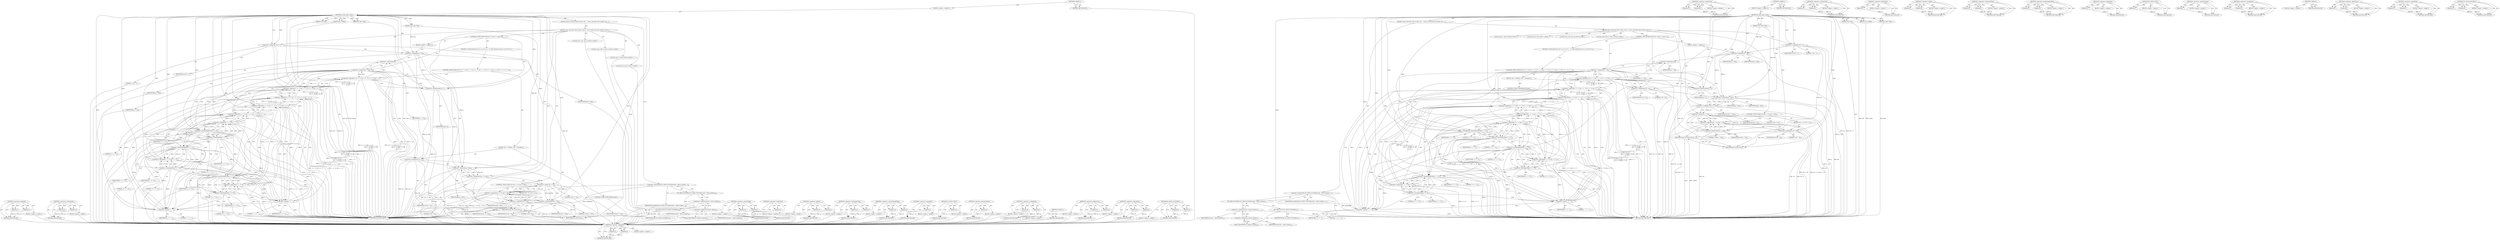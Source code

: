 digraph "PS_OPEN_FUNC(files)" {
vulnerable_143 [label=<(METHOD,&lt;operator&gt;.logicalOr)>];
vulnerable_144 [label=<(PARAM,p1)>];
vulnerable_145 [label=<(PARAM,p2)>];
vulnerable_146 [label=<(BLOCK,&lt;empty&gt;,&lt;empty&gt;)>];
vulnerable_147 [label=<(METHOD_RETURN,ANY)>];
vulnerable_168 [label=<(METHOD,&lt;operator&gt;.subtraction)>];
vulnerable_169 [label=<(PARAM,p1)>];
vulnerable_170 [label=<(PARAM,p2)>];
vulnerable_171 [label=<(BLOCK,&lt;empty&gt;,&lt;empty&gt;)>];
vulnerable_172 [label=<(METHOD_RETURN,ANY)>];
vulnerable_6 [label=<(METHOD,&lt;global&gt;)<SUB>1</SUB>>];
vulnerable_7 [label=<(BLOCK,&lt;empty&gt;,&lt;empty&gt;)<SUB>1</SUB>>];
vulnerable_8 [label=<(METHOD,ps_files_path_create)<SUB>1</SUB>>];
vulnerable_9 [label=<(PARAM,char *buf)<SUB>1</SUB>>];
vulnerable_10 [label=<(PARAM,size_t buflen)<SUB>1</SUB>>];
vulnerable_11 [label=<(PARAM,ps_files *data)<SUB>1</SUB>>];
vulnerable_12 [label=<(PARAM,const char *key)<SUB>1</SUB>>];
vulnerable_13 [label=<(BLOCK,{
{
	size_t len;
	const char *p;
	char c;
	int ...,{
{
	size_t len;
	const char *p;
	char c;
	int ...)<SUB>2</SUB>>];
vulnerable_14 [label=<(BLOCK,{
	size_t len;
	const char *p;
	char c;
	int re...,{
	size_t len;
	const char *p;
	char c;
	int re...)<SUB>3</SUB>>];
vulnerable_15 [label="<(LOCAL,size_t len: size_t)<SUB>4</SUB>>"];
vulnerable_16 [label="<(LOCAL,const char* p: char*)<SUB>5</SUB>>"];
vulnerable_17 [label="<(LOCAL,char c: char)<SUB>6</SUB>>"];
vulnerable_18 [label="<(LOCAL,int ret: int)<SUB>7</SUB>>"];
vulnerable_19 [label=<(&lt;operator&gt;.assignment,ret = 1)<SUB>7</SUB>>];
vulnerable_20 [label=<(IDENTIFIER,ret,ret = 1)<SUB>7</SUB>>];
vulnerable_21 [label=<(LITERAL,1,ret = 1)<SUB>7</SUB>>];
vulnerable_22 [label=<(CONTROL_STRUCTURE,FOR,for (p = key;(c = *p);p++))<SUB>9</SUB>>];
vulnerable_23 [label=<(BLOCK,&lt;empty&gt;,&lt;empty&gt;)<SUB>9</SUB>>];
vulnerable_24 [label=<(&lt;operator&gt;.assignment,p = key)<SUB>9</SUB>>];
vulnerable_25 [label=<(IDENTIFIER,p,p = key)<SUB>9</SUB>>];
vulnerable_26 [label=<(IDENTIFIER,key,p = key)<SUB>9</SUB>>];
vulnerable_27 [label=<(&lt;operator&gt;.assignment,c = *p)<SUB>9</SUB>>];
vulnerable_28 [label=<(IDENTIFIER,c,c = *p)<SUB>9</SUB>>];
vulnerable_29 [label=<(&lt;operator&gt;.indirection,*p)<SUB>9</SUB>>];
vulnerable_30 [label=<(IDENTIFIER,p,c = *p)<SUB>9</SUB>>];
vulnerable_31 [label=<(&lt;operator&gt;.postIncrement,p++)<SUB>9</SUB>>];
vulnerable_32 [label=<(IDENTIFIER,p,p++)<SUB>9</SUB>>];
vulnerable_33 [label=<(BLOCK,{
		/* valid characters are a..z,A..Z,0..9 */
	...,{
		/* valid characters are a..z,A..Z,0..9 */
	...)<SUB>9</SUB>>];
vulnerable_34 [label=<(CONTROL_STRUCTURE,IF,if (!((c &gt;= 'a' &amp;&amp; c &lt;= 'z')
| (c &gt;= 'A' &amp;&amp; c &lt;= 'Z')
| (c &gt;= '0' &amp;&amp; c &lt;= '9')
| c == ','
| c == '-')))<SUB>11</SUB>>];
vulnerable_35 [label=<(&lt;operator&gt;.logicalNot,!((c &gt;= 'a' &amp;&amp; c &lt;= 'z')
| (c &gt;= 'A' &amp;&amp; c ...)<SUB>11</SUB>>];
vulnerable_36 [label=<(&lt;operator&gt;.logicalOr,(c &gt;= 'a' &amp;&amp; c &lt;= 'z')
| (c &gt;= 'A' &amp;&amp; c &lt;=...)<SUB>11</SUB>>];
vulnerable_37 [label=<(&lt;operator&gt;.logicalOr,(c &gt;= 'a' &amp;&amp; c &lt;= 'z')
| (c &gt;= 'A' &amp;&amp; c &lt;=...)<SUB>11</SUB>>];
vulnerable_38 [label=<(&lt;operator&gt;.logicalOr,(c &gt;= 'a' &amp;&amp; c &lt;= 'z')
| (c &gt;= 'A' &amp;&amp; c &lt;=...)<SUB>11</SUB>>];
vulnerable_39 [label=<(&lt;operator&gt;.logicalOr,(c &gt;= 'a' &amp;&amp; c &lt;= 'z')
| (c &gt;= 'A' &amp;&amp; c &lt;=...)<SUB>11</SUB>>];
vulnerable_40 [label=<(&lt;operator&gt;.logicalAnd,c &gt;= 'a' &amp;&amp; c &lt;= 'z')<SUB>11</SUB>>];
vulnerable_41 [label=<(&lt;operator&gt;.greaterEqualsThan,c &gt;= 'a')<SUB>11</SUB>>];
vulnerable_42 [label=<(IDENTIFIER,c,c &gt;= 'a')<SUB>11</SUB>>];
vulnerable_43 [label=<(LITERAL,'a',c &gt;= 'a')<SUB>11</SUB>>];
vulnerable_44 [label=<(&lt;operator&gt;.lessEqualsThan,c &lt;= 'z')<SUB>11</SUB>>];
vulnerable_45 [label=<(IDENTIFIER,c,c &lt;= 'z')<SUB>11</SUB>>];
vulnerable_46 [label=<(LITERAL,'z',c &lt;= 'z')<SUB>11</SUB>>];
vulnerable_47 [label=<(&lt;operator&gt;.logicalAnd,c &gt;= 'A' &amp;&amp; c &lt;= 'Z')<SUB>12</SUB>>];
vulnerable_48 [label=<(&lt;operator&gt;.greaterEqualsThan,c &gt;= 'A')<SUB>12</SUB>>];
vulnerable_49 [label=<(IDENTIFIER,c,c &gt;= 'A')<SUB>12</SUB>>];
vulnerable_50 [label=<(LITERAL,'A',c &gt;= 'A')<SUB>12</SUB>>];
vulnerable_51 [label=<(&lt;operator&gt;.lessEqualsThan,c &lt;= 'Z')<SUB>12</SUB>>];
vulnerable_52 [label=<(IDENTIFIER,c,c &lt;= 'Z')<SUB>12</SUB>>];
vulnerable_53 [label=<(LITERAL,'Z',c &lt;= 'Z')<SUB>12</SUB>>];
vulnerable_54 [label=<(&lt;operator&gt;.logicalAnd,c &gt;= '0' &amp;&amp; c &lt;= '9')<SUB>13</SUB>>];
vulnerable_55 [label=<(&lt;operator&gt;.greaterEqualsThan,c &gt;= '0')<SUB>13</SUB>>];
vulnerable_56 [label=<(IDENTIFIER,c,c &gt;= '0')<SUB>13</SUB>>];
vulnerable_57 [label=<(LITERAL,'0',c &gt;= '0')<SUB>13</SUB>>];
vulnerable_58 [label=<(&lt;operator&gt;.lessEqualsThan,c &lt;= '9')<SUB>13</SUB>>];
vulnerable_59 [label=<(IDENTIFIER,c,c &lt;= '9')<SUB>13</SUB>>];
vulnerable_60 [label=<(LITERAL,'9',c &lt;= '9')<SUB>13</SUB>>];
vulnerable_61 [label=<(&lt;operator&gt;.equals,c == ',')<SUB>14</SUB>>];
vulnerable_62 [label=<(IDENTIFIER,c,c == ',')<SUB>14</SUB>>];
vulnerable_63 [label=<(LITERAL,',',c == ',')<SUB>14</SUB>>];
vulnerable_64 [label=<(&lt;operator&gt;.equals,c == '-')<SUB>15</SUB>>];
vulnerable_65 [label=<(IDENTIFIER,c,c == '-')<SUB>15</SUB>>];
vulnerable_66 [label=<(LITERAL,'-',c == '-')<SUB>15</SUB>>];
vulnerable_67 [label=<(BLOCK,{
			ret = 0;
			break;
		},{
			ret = 0;
			break;
		})<SUB>15</SUB>>];
vulnerable_68 [label=<(&lt;operator&gt;.assignment,ret = 0)<SUB>16</SUB>>];
vulnerable_69 [label=<(IDENTIFIER,ret,ret = 0)<SUB>16</SUB>>];
vulnerable_70 [label=<(LITERAL,0,ret = 0)<SUB>16</SUB>>];
vulnerable_71 [label=<(CONTROL_STRUCTURE,BREAK,break;)<SUB>17</SUB>>];
vulnerable_72 [label=<(&lt;operator&gt;.assignment,len = p - key)<SUB>21</SUB>>];
vulnerable_73 [label=<(IDENTIFIER,len,len = p - key)<SUB>21</SUB>>];
vulnerable_74 [label=<(&lt;operator&gt;.subtraction,p - key)<SUB>21</SUB>>];
vulnerable_75 [label=<(IDENTIFIER,p,p - key)<SUB>21</SUB>>];
vulnerable_76 [label=<(IDENTIFIER,key,p - key)<SUB>21</SUB>>];
vulnerable_77 [label=<(CONTROL_STRUCTURE,IF,if (len == 0 || len &gt; 128))<SUB>25</SUB>>];
vulnerable_78 [label=<(&lt;operator&gt;.logicalOr,len == 0 || len &gt; 128)<SUB>25</SUB>>];
vulnerable_79 [label=<(&lt;operator&gt;.equals,len == 0)<SUB>25</SUB>>];
vulnerable_80 [label=<(IDENTIFIER,len,len == 0)<SUB>25</SUB>>];
vulnerable_81 [label=<(LITERAL,0,len == 0)<SUB>25</SUB>>];
vulnerable_82 [label=<(&lt;operator&gt;.greaterThan,len &gt; 128)<SUB>25</SUB>>];
vulnerable_83 [label=<(IDENTIFIER,len,len &gt; 128)<SUB>25</SUB>>];
vulnerable_84 [label=<(LITERAL,128,len &gt; 128)<SUB>25</SUB>>];
vulnerable_85 [label=<(BLOCK,{
		ret = 0;
	},{
		ret = 0;
	})<SUB>25</SUB>>];
vulnerable_86 [label=<(&lt;operator&gt;.assignment,ret = 0)<SUB>26</SUB>>];
vulnerable_87 [label=<(IDENTIFIER,ret,ret = 0)<SUB>26</SUB>>];
vulnerable_88 [label=<(LITERAL,0,ret = 0)<SUB>26</SUB>>];
vulnerable_89 [label=<(RETURN,return ret;,return ret;)<SUB>29</SUB>>];
vulnerable_90 [label=<(IDENTIFIER,ret,return ret;)<SUB>29</SUB>>];
vulnerable_91 [label=<(&lt;operator&gt;.greaterThan,PS_OPEN_FUNC(files)
						(now - sbuf.st_mtime)...)<SUB>160</SUB>>];
vulnerable_92 [label=<(PS_OPEN_FUNC(files),PS_OPEN_FUNC(files)
						(now - sbuf.st_mtime))<SUB>160</SUB>>];
vulnerable_93 [label=<(PS_OPEN_FUNC,PS_OPEN_FUNC(files))<SUB>160</SUB>>];
vulnerable_94 [label=<(IDENTIFIER,files,PS_OPEN_FUNC(files))<SUB>160</SUB>>];
vulnerable_95 [label=<(&lt;operator&gt;.subtraction,now - sbuf.st_mtime)<SUB>161</SUB>>];
vulnerable_96 [label=<(IDENTIFIER,now,now - sbuf.st_mtime)<SUB>161</SUB>>];
vulnerable_97 [label=<(&lt;operator&gt;.fieldAccess,sbuf.st_mtime)<SUB>161</SUB>>];
vulnerable_98 [label=<(IDENTIFIER,sbuf,now - sbuf.st_mtime)<SUB>161</SUB>>];
vulnerable_99 [label=<(FIELD_IDENTIFIER,st_mtime,st_mtime)<SUB>161</SUB>>];
vulnerable_100 [label=<(IDENTIFIER,maxlifetime,PS_OPEN_FUNC(files)
						(now - sbuf.st_mtime)...)<SUB>161</SUB>>];
vulnerable_101 [label=<(METHOD_RETURN,char*)<SUB>1</SUB>>];
vulnerable_103 [label=<(METHOD_RETURN,ANY)<SUB>1</SUB>>];
vulnerable_173 [label=<(METHOD,&lt;operator&gt;.greaterThan)>];
vulnerable_174 [label=<(PARAM,p1)>];
vulnerable_175 [label=<(PARAM,p2)>];
vulnerable_176 [label=<(BLOCK,&lt;empty&gt;,&lt;empty&gt;)>];
vulnerable_177 [label=<(METHOD_RETURN,ANY)>];
vulnerable_131 [label=<(METHOD,&lt;operator&gt;.indirection)>];
vulnerable_132 [label=<(PARAM,p1)>];
vulnerable_133 [label=<(BLOCK,&lt;empty&gt;,&lt;empty&gt;)>];
vulnerable_134 [label=<(METHOD_RETURN,ANY)>];
vulnerable_163 [label=<(METHOD,&lt;operator&gt;.equals)>];
vulnerable_164 [label=<(PARAM,p1)>];
vulnerable_165 [label=<(PARAM,p2)>];
vulnerable_166 [label=<(BLOCK,&lt;empty&gt;,&lt;empty&gt;)>];
vulnerable_167 [label=<(METHOD_RETURN,ANY)>];
vulnerable_158 [label=<(METHOD,&lt;operator&gt;.lessEqualsThan)>];
vulnerable_159 [label=<(PARAM,p1)>];
vulnerable_160 [label=<(PARAM,p2)>];
vulnerable_161 [label=<(BLOCK,&lt;empty&gt;,&lt;empty&gt;)>];
vulnerable_162 [label=<(METHOD_RETURN,ANY)>];
vulnerable_153 [label=<(METHOD,&lt;operator&gt;.greaterEqualsThan)>];
vulnerable_154 [label=<(PARAM,p1)>];
vulnerable_155 [label=<(PARAM,p2)>];
vulnerable_156 [label=<(BLOCK,&lt;empty&gt;,&lt;empty&gt;)>];
vulnerable_157 [label=<(METHOD_RETURN,ANY)>];
vulnerable_139 [label=<(METHOD,&lt;operator&gt;.logicalNot)>];
vulnerable_140 [label=<(PARAM,p1)>];
vulnerable_141 [label=<(BLOCK,&lt;empty&gt;,&lt;empty&gt;)>];
vulnerable_142 [label=<(METHOD_RETURN,ANY)>];
vulnerable_183 [label=<(METHOD,PS_OPEN_FUNC)>];
vulnerable_184 [label=<(PARAM,p1)>];
vulnerable_185 [label=<(BLOCK,&lt;empty&gt;,&lt;empty&gt;)>];
vulnerable_186 [label=<(METHOD_RETURN,ANY)>];
vulnerable_135 [label=<(METHOD,&lt;operator&gt;.postIncrement)>];
vulnerable_136 [label=<(PARAM,p1)>];
vulnerable_137 [label=<(BLOCK,&lt;empty&gt;,&lt;empty&gt;)>];
vulnerable_138 [label=<(METHOD_RETURN,ANY)>];
vulnerable_126 [label=<(METHOD,&lt;operator&gt;.assignment)>];
vulnerable_127 [label=<(PARAM,p1)>];
vulnerable_128 [label=<(PARAM,p2)>];
vulnerable_129 [label=<(BLOCK,&lt;empty&gt;,&lt;empty&gt;)>];
vulnerable_130 [label=<(METHOD_RETURN,ANY)>];
vulnerable_120 [label=<(METHOD,&lt;global&gt;)<SUB>1</SUB>>];
vulnerable_121 [label=<(BLOCK,&lt;empty&gt;,&lt;empty&gt;)>];
vulnerable_122 [label=<(METHOD_RETURN,ANY)>];
vulnerable_187 [label=<(METHOD,&lt;operator&gt;.fieldAccess)>];
vulnerable_188 [label=<(PARAM,p1)>];
vulnerable_189 [label=<(PARAM,p2)>];
vulnerable_190 [label=<(BLOCK,&lt;empty&gt;,&lt;empty&gt;)>];
vulnerable_191 [label=<(METHOD_RETURN,ANY)>];
vulnerable_148 [label=<(METHOD,&lt;operator&gt;.logicalAnd)>];
vulnerable_149 [label=<(PARAM,p1)>];
vulnerable_150 [label=<(PARAM,p2)>];
vulnerable_151 [label=<(BLOCK,&lt;empty&gt;,&lt;empty&gt;)>];
vulnerable_152 [label=<(METHOD_RETURN,ANY)>];
vulnerable_178 [label=<(METHOD,PS_OPEN_FUNC(files))>];
vulnerable_179 [label=<(PARAM,p1)>];
vulnerable_180 [label=<(PARAM,p2)>];
vulnerable_181 [label=<(BLOCK,&lt;empty&gt;,&lt;empty&gt;)>];
vulnerable_182 [label=<(METHOD_RETURN,ANY)>];
fixed_143 [label=<(METHOD,&lt;operator&gt;.logicalOr)>];
fixed_144 [label=<(PARAM,p1)>];
fixed_145 [label=<(PARAM,p2)>];
fixed_146 [label=<(BLOCK,&lt;empty&gt;,&lt;empty&gt;)>];
fixed_147 [label=<(METHOD_RETURN,ANY)>];
fixed_168 [label=<(METHOD,&lt;operator&gt;.subtraction)>];
fixed_169 [label=<(PARAM,p1)>];
fixed_170 [label=<(PARAM,p2)>];
fixed_171 [label=<(BLOCK,&lt;empty&gt;,&lt;empty&gt;)>];
fixed_172 [label=<(METHOD_RETURN,ANY)>];
fixed_6 [label=<(METHOD,&lt;global&gt;)<SUB>1</SUB>>];
fixed_7 [label=<(BLOCK,&lt;empty&gt;,&lt;empty&gt;)<SUB>1</SUB>>];
fixed_8 [label=<(METHOD,ps_files_path_create)<SUB>1</SUB>>];
fixed_9 [label=<(PARAM,char *buf)<SUB>1</SUB>>];
fixed_10 [label=<(PARAM,size_t buflen)<SUB>1</SUB>>];
fixed_11 [label=<(PARAM,ps_files *data)<SUB>1</SUB>>];
fixed_12 [label=<(PARAM,const char *key)<SUB>1</SUB>>];
fixed_13 [label=<(BLOCK,{
{
	size_t len;
	const char *p;
	char c;
	int ...,{
{
	size_t len;
	const char *p;
	char c;
	int ...)<SUB>2</SUB>>];
fixed_14 [label=<(BLOCK,{
	size_t len;
	const char *p;
	char c;
	int re...,{
	size_t len;
	const char *p;
	char c;
	int re...)<SUB>3</SUB>>];
fixed_15 [label="<(LOCAL,size_t len: size_t)<SUB>4</SUB>>"];
fixed_16 [label="<(LOCAL,const char* p: char*)<SUB>5</SUB>>"];
fixed_17 [label="<(LOCAL,char c: char)<SUB>6</SUB>>"];
fixed_18 [label="<(LOCAL,int ret: int)<SUB>7</SUB>>"];
fixed_19 [label=<(&lt;operator&gt;.assignment,ret = 1)<SUB>7</SUB>>];
fixed_20 [label=<(IDENTIFIER,ret,ret = 1)<SUB>7</SUB>>];
fixed_21 [label=<(LITERAL,1,ret = 1)<SUB>7</SUB>>];
fixed_22 [label=<(CONTROL_STRUCTURE,FOR,for (p = key;(c = *p);p++))<SUB>9</SUB>>];
fixed_23 [label=<(BLOCK,&lt;empty&gt;,&lt;empty&gt;)<SUB>9</SUB>>];
fixed_24 [label=<(&lt;operator&gt;.assignment,p = key)<SUB>9</SUB>>];
fixed_25 [label=<(IDENTIFIER,p,p = key)<SUB>9</SUB>>];
fixed_26 [label=<(IDENTIFIER,key,p = key)<SUB>9</SUB>>];
fixed_27 [label=<(&lt;operator&gt;.assignment,c = *p)<SUB>9</SUB>>];
fixed_28 [label=<(IDENTIFIER,c,c = *p)<SUB>9</SUB>>];
fixed_29 [label=<(&lt;operator&gt;.indirection,*p)<SUB>9</SUB>>];
fixed_30 [label=<(IDENTIFIER,p,c = *p)<SUB>9</SUB>>];
fixed_31 [label=<(&lt;operator&gt;.postIncrement,p++)<SUB>9</SUB>>];
fixed_32 [label=<(IDENTIFIER,p,p++)<SUB>9</SUB>>];
fixed_33 [label=<(BLOCK,{
		/* valid characters are a..z,A..Z,0..9 */
	...,{
		/* valid characters are a..z,A..Z,0..9 */
	...)<SUB>9</SUB>>];
fixed_34 [label=<(CONTROL_STRUCTURE,IF,if (!((c &gt;= 'a' &amp;&amp; c &lt;= 'z')
| (c &gt;= 'A' &amp;&amp; c &lt;= 'Z')
| (c &gt;= '0' &amp;&amp; c &lt;= '9')
| c == ','
| c == '-')))<SUB>11</SUB>>];
fixed_35 [label=<(&lt;operator&gt;.logicalNot,!((c &gt;= 'a' &amp;&amp; c &lt;= 'z')
| (c &gt;= 'A' &amp;&amp; c ...)<SUB>11</SUB>>];
fixed_36 [label=<(&lt;operator&gt;.logicalOr,(c &gt;= 'a' &amp;&amp; c &lt;= 'z')
| (c &gt;= 'A' &amp;&amp; c &lt;=...)<SUB>11</SUB>>];
fixed_37 [label=<(&lt;operator&gt;.logicalOr,(c &gt;= 'a' &amp;&amp; c &lt;= 'z')
| (c &gt;= 'A' &amp;&amp; c &lt;=...)<SUB>11</SUB>>];
fixed_38 [label=<(&lt;operator&gt;.logicalOr,(c &gt;= 'a' &amp;&amp; c &lt;= 'z')
| (c &gt;= 'A' &amp;&amp; c &lt;=...)<SUB>11</SUB>>];
fixed_39 [label=<(&lt;operator&gt;.logicalOr,(c &gt;= 'a' &amp;&amp; c &lt;= 'z')
| (c &gt;= 'A' &amp;&amp; c &lt;=...)<SUB>11</SUB>>];
fixed_40 [label=<(&lt;operator&gt;.logicalAnd,c &gt;= 'a' &amp;&amp; c &lt;= 'z')<SUB>11</SUB>>];
fixed_41 [label=<(&lt;operator&gt;.greaterEqualsThan,c &gt;= 'a')<SUB>11</SUB>>];
fixed_42 [label=<(IDENTIFIER,c,c &gt;= 'a')<SUB>11</SUB>>];
fixed_43 [label=<(LITERAL,'a',c &gt;= 'a')<SUB>11</SUB>>];
fixed_44 [label=<(&lt;operator&gt;.lessEqualsThan,c &lt;= 'z')<SUB>11</SUB>>];
fixed_45 [label=<(IDENTIFIER,c,c &lt;= 'z')<SUB>11</SUB>>];
fixed_46 [label=<(LITERAL,'z',c &lt;= 'z')<SUB>11</SUB>>];
fixed_47 [label=<(&lt;operator&gt;.logicalAnd,c &gt;= 'A' &amp;&amp; c &lt;= 'Z')<SUB>12</SUB>>];
fixed_48 [label=<(&lt;operator&gt;.greaterEqualsThan,c &gt;= 'A')<SUB>12</SUB>>];
fixed_49 [label=<(IDENTIFIER,c,c &gt;= 'A')<SUB>12</SUB>>];
fixed_50 [label=<(LITERAL,'A',c &gt;= 'A')<SUB>12</SUB>>];
fixed_51 [label=<(&lt;operator&gt;.lessEqualsThan,c &lt;= 'Z')<SUB>12</SUB>>];
fixed_52 [label=<(IDENTIFIER,c,c &lt;= 'Z')<SUB>12</SUB>>];
fixed_53 [label=<(LITERAL,'Z',c &lt;= 'Z')<SUB>12</SUB>>];
fixed_54 [label=<(&lt;operator&gt;.logicalAnd,c &gt;= '0' &amp;&amp; c &lt;= '9')<SUB>13</SUB>>];
fixed_55 [label=<(&lt;operator&gt;.greaterEqualsThan,c &gt;= '0')<SUB>13</SUB>>];
fixed_56 [label=<(IDENTIFIER,c,c &gt;= '0')<SUB>13</SUB>>];
fixed_57 [label=<(LITERAL,'0',c &gt;= '0')<SUB>13</SUB>>];
fixed_58 [label=<(&lt;operator&gt;.lessEqualsThan,c &lt;= '9')<SUB>13</SUB>>];
fixed_59 [label=<(IDENTIFIER,c,c &lt;= '9')<SUB>13</SUB>>];
fixed_60 [label=<(LITERAL,'9',c &lt;= '9')<SUB>13</SUB>>];
fixed_61 [label=<(&lt;operator&gt;.equals,c == ',')<SUB>14</SUB>>];
fixed_62 [label=<(IDENTIFIER,c,c == ',')<SUB>14</SUB>>];
fixed_63 [label=<(LITERAL,',',c == ',')<SUB>14</SUB>>];
fixed_64 [label=<(&lt;operator&gt;.equals,c == '-')<SUB>15</SUB>>];
fixed_65 [label=<(IDENTIFIER,c,c == '-')<SUB>15</SUB>>];
fixed_66 [label=<(LITERAL,'-',c == '-')<SUB>15</SUB>>];
fixed_67 [label=<(BLOCK,{
			ret = 0;
			break;
		},{
			ret = 0;
			break;
		})<SUB>15</SUB>>];
fixed_68 [label=<(&lt;operator&gt;.assignment,ret = 0)<SUB>16</SUB>>];
fixed_69 [label=<(IDENTIFIER,ret,ret = 0)<SUB>16</SUB>>];
fixed_70 [label=<(LITERAL,0,ret = 0)<SUB>16</SUB>>];
fixed_71 [label=<(CONTROL_STRUCTURE,BREAK,break;)<SUB>17</SUB>>];
fixed_72 [label=<(&lt;operator&gt;.assignment,len = p - key)<SUB>21</SUB>>];
fixed_73 [label=<(IDENTIFIER,len,len = p - key)<SUB>21</SUB>>];
fixed_74 [label=<(&lt;operator&gt;.subtraction,p - key)<SUB>21</SUB>>];
fixed_75 [label=<(IDENTIFIER,p,p - key)<SUB>21</SUB>>];
fixed_76 [label=<(IDENTIFIER,key,p - key)<SUB>21</SUB>>];
fixed_77 [label=<(CONTROL_STRUCTURE,IF,if (len == 0 || len &gt; 128))<SUB>25</SUB>>];
fixed_78 [label=<(&lt;operator&gt;.logicalOr,len == 0 || len &gt; 128)<SUB>25</SUB>>];
fixed_79 [label=<(&lt;operator&gt;.equals,len == 0)<SUB>25</SUB>>];
fixed_80 [label=<(IDENTIFIER,len,len == 0)<SUB>25</SUB>>];
fixed_81 [label=<(LITERAL,0,len == 0)<SUB>25</SUB>>];
fixed_82 [label=<(&lt;operator&gt;.greaterThan,len &gt; 128)<SUB>25</SUB>>];
fixed_83 [label=<(IDENTIFIER,len,len &gt; 128)<SUB>25</SUB>>];
fixed_84 [label=<(LITERAL,128,len &gt; 128)<SUB>25</SUB>>];
fixed_85 [label=<(BLOCK,{
		ret = 0;
	},{
		ret = 0;
	})<SUB>25</SUB>>];
fixed_86 [label=<(&lt;operator&gt;.assignment,ret = 0)<SUB>26</SUB>>];
fixed_87 [label=<(IDENTIFIER,ret,ret = 0)<SUB>26</SUB>>];
fixed_88 [label=<(LITERAL,0,ret = 0)<SUB>26</SUB>>];
fixed_89 [label=<(RETURN,return ret;,return ret;)<SUB>29</SUB>>];
fixed_90 [label=<(IDENTIFIER,ret,return ret;)<SUB>29</SUB>>];
fixed_91 [label=<(&lt;operator&gt;.greaterThan,PS_OPEN_FUNC(files)
						(now - sbuf.st_mtime)...)<SUB>175</SUB>>];
fixed_92 [label=<(PS_OPEN_FUNC(files),PS_OPEN_FUNC(files)
						(now - sbuf.st_mtime))<SUB>175</SUB>>];
fixed_93 [label=<(PS_OPEN_FUNC,PS_OPEN_FUNC(files))<SUB>175</SUB>>];
fixed_94 [label=<(IDENTIFIER,files,PS_OPEN_FUNC(files))<SUB>175</SUB>>];
fixed_95 [label=<(&lt;operator&gt;.subtraction,now - sbuf.st_mtime)<SUB>176</SUB>>];
fixed_96 [label=<(IDENTIFIER,now,now - sbuf.st_mtime)<SUB>176</SUB>>];
fixed_97 [label=<(&lt;operator&gt;.fieldAccess,sbuf.st_mtime)<SUB>176</SUB>>];
fixed_98 [label=<(IDENTIFIER,sbuf,now - sbuf.st_mtime)<SUB>176</SUB>>];
fixed_99 [label=<(FIELD_IDENTIFIER,st_mtime,st_mtime)<SUB>176</SUB>>];
fixed_100 [label=<(IDENTIFIER,maxlifetime,PS_OPEN_FUNC(files)
						(now - sbuf.st_mtime)...)<SUB>176</SUB>>];
fixed_101 [label=<(METHOD_RETURN,char*)<SUB>1</SUB>>];
fixed_103 [label=<(METHOD_RETURN,ANY)<SUB>1</SUB>>];
fixed_173 [label=<(METHOD,&lt;operator&gt;.greaterThan)>];
fixed_174 [label=<(PARAM,p1)>];
fixed_175 [label=<(PARAM,p2)>];
fixed_176 [label=<(BLOCK,&lt;empty&gt;,&lt;empty&gt;)>];
fixed_177 [label=<(METHOD_RETURN,ANY)>];
fixed_131 [label=<(METHOD,&lt;operator&gt;.indirection)>];
fixed_132 [label=<(PARAM,p1)>];
fixed_133 [label=<(BLOCK,&lt;empty&gt;,&lt;empty&gt;)>];
fixed_134 [label=<(METHOD_RETURN,ANY)>];
fixed_163 [label=<(METHOD,&lt;operator&gt;.equals)>];
fixed_164 [label=<(PARAM,p1)>];
fixed_165 [label=<(PARAM,p2)>];
fixed_166 [label=<(BLOCK,&lt;empty&gt;,&lt;empty&gt;)>];
fixed_167 [label=<(METHOD_RETURN,ANY)>];
fixed_158 [label=<(METHOD,&lt;operator&gt;.lessEqualsThan)>];
fixed_159 [label=<(PARAM,p1)>];
fixed_160 [label=<(PARAM,p2)>];
fixed_161 [label=<(BLOCK,&lt;empty&gt;,&lt;empty&gt;)>];
fixed_162 [label=<(METHOD_RETURN,ANY)>];
fixed_153 [label=<(METHOD,&lt;operator&gt;.greaterEqualsThan)>];
fixed_154 [label=<(PARAM,p1)>];
fixed_155 [label=<(PARAM,p2)>];
fixed_156 [label=<(BLOCK,&lt;empty&gt;,&lt;empty&gt;)>];
fixed_157 [label=<(METHOD_RETURN,ANY)>];
fixed_139 [label=<(METHOD,&lt;operator&gt;.logicalNot)>];
fixed_140 [label=<(PARAM,p1)>];
fixed_141 [label=<(BLOCK,&lt;empty&gt;,&lt;empty&gt;)>];
fixed_142 [label=<(METHOD_RETURN,ANY)>];
fixed_183 [label=<(METHOD,PS_OPEN_FUNC)>];
fixed_184 [label=<(PARAM,p1)>];
fixed_185 [label=<(BLOCK,&lt;empty&gt;,&lt;empty&gt;)>];
fixed_186 [label=<(METHOD_RETURN,ANY)>];
fixed_135 [label=<(METHOD,&lt;operator&gt;.postIncrement)>];
fixed_136 [label=<(PARAM,p1)>];
fixed_137 [label=<(BLOCK,&lt;empty&gt;,&lt;empty&gt;)>];
fixed_138 [label=<(METHOD_RETURN,ANY)>];
fixed_126 [label=<(METHOD,&lt;operator&gt;.assignment)>];
fixed_127 [label=<(PARAM,p1)>];
fixed_128 [label=<(PARAM,p2)>];
fixed_129 [label=<(BLOCK,&lt;empty&gt;,&lt;empty&gt;)>];
fixed_130 [label=<(METHOD_RETURN,ANY)>];
fixed_120 [label=<(METHOD,&lt;global&gt;)<SUB>1</SUB>>];
fixed_121 [label=<(BLOCK,&lt;empty&gt;,&lt;empty&gt;)>];
fixed_122 [label=<(METHOD_RETURN,ANY)>];
fixed_187 [label=<(METHOD,&lt;operator&gt;.fieldAccess)>];
fixed_188 [label=<(PARAM,p1)>];
fixed_189 [label=<(PARAM,p2)>];
fixed_190 [label=<(BLOCK,&lt;empty&gt;,&lt;empty&gt;)>];
fixed_191 [label=<(METHOD_RETURN,ANY)>];
fixed_148 [label=<(METHOD,&lt;operator&gt;.logicalAnd)>];
fixed_149 [label=<(PARAM,p1)>];
fixed_150 [label=<(PARAM,p2)>];
fixed_151 [label=<(BLOCK,&lt;empty&gt;,&lt;empty&gt;)>];
fixed_152 [label=<(METHOD_RETURN,ANY)>];
fixed_178 [label=<(METHOD,PS_OPEN_FUNC(files))>];
fixed_179 [label=<(PARAM,p1)>];
fixed_180 [label=<(PARAM,p2)>];
fixed_181 [label=<(BLOCK,&lt;empty&gt;,&lt;empty&gt;)>];
fixed_182 [label=<(METHOD_RETURN,ANY)>];
vulnerable_143 -> vulnerable_144  [key=0, label="AST: "];
vulnerable_143 -> vulnerable_144  [key=1, label="DDG: "];
vulnerable_143 -> vulnerable_146  [key=0, label="AST: "];
vulnerable_143 -> vulnerable_145  [key=0, label="AST: "];
vulnerable_143 -> vulnerable_145  [key=1, label="DDG: "];
vulnerable_143 -> vulnerable_147  [key=0, label="AST: "];
vulnerable_143 -> vulnerable_147  [key=1, label="CFG: "];
vulnerable_144 -> vulnerable_147  [key=0, label="DDG: p1"];
vulnerable_145 -> vulnerable_147  [key=0, label="DDG: p2"];
vulnerable_146 -> fixed_143  [key=0];
vulnerable_147 -> fixed_143  [key=0];
vulnerable_168 -> vulnerable_169  [key=0, label="AST: "];
vulnerable_168 -> vulnerable_169  [key=1, label="DDG: "];
vulnerable_168 -> vulnerable_171  [key=0, label="AST: "];
vulnerable_168 -> vulnerable_170  [key=0, label="AST: "];
vulnerable_168 -> vulnerable_170  [key=1, label="DDG: "];
vulnerable_168 -> vulnerable_172  [key=0, label="AST: "];
vulnerable_168 -> vulnerable_172  [key=1, label="CFG: "];
vulnerable_169 -> vulnerable_172  [key=0, label="DDG: p1"];
vulnerable_170 -> vulnerable_172  [key=0, label="DDG: p2"];
vulnerable_171 -> fixed_143  [key=0];
vulnerable_172 -> fixed_143  [key=0];
vulnerable_6 -> vulnerable_7  [key=0, label="AST: "];
vulnerable_6 -> vulnerable_103  [key=0, label="AST: "];
vulnerable_6 -> vulnerable_103  [key=1, label="CFG: "];
vulnerable_7 -> vulnerable_8  [key=0, label="AST: "];
vulnerable_8 -> vulnerable_9  [key=0, label="AST: "];
vulnerable_8 -> vulnerable_9  [key=1, label="DDG: "];
vulnerable_8 -> vulnerable_10  [key=0, label="AST: "];
vulnerable_8 -> vulnerable_10  [key=1, label="DDG: "];
vulnerable_8 -> vulnerable_11  [key=0, label="AST: "];
vulnerable_8 -> vulnerable_11  [key=1, label="DDG: "];
vulnerable_8 -> vulnerable_12  [key=0, label="AST: "];
vulnerable_8 -> vulnerable_12  [key=1, label="DDG: "];
vulnerable_8 -> vulnerable_13  [key=0, label="AST: "];
vulnerable_8 -> vulnerable_101  [key=0, label="AST: "];
vulnerable_8 -> vulnerable_19  [key=0, label="CFG: "];
vulnerable_8 -> vulnerable_19  [key=1, label="DDG: "];
vulnerable_8 -> vulnerable_90  [key=0, label="DDG: "];
vulnerable_8 -> vulnerable_24  [key=0, label="DDG: "];
vulnerable_8 -> vulnerable_31  [key=0, label="DDG: "];
vulnerable_8 -> vulnerable_74  [key=0, label="DDG: "];
vulnerable_8 -> vulnerable_86  [key=0, label="DDG: "];
vulnerable_8 -> vulnerable_79  [key=0, label="DDG: "];
vulnerable_8 -> vulnerable_82  [key=0, label="DDG: "];
vulnerable_8 -> vulnerable_68  [key=0, label="DDG: "];
vulnerable_8 -> vulnerable_64  [key=0, label="DDG: "];
vulnerable_8 -> vulnerable_61  [key=0, label="DDG: "];
vulnerable_8 -> vulnerable_55  [key=0, label="DDG: "];
vulnerable_8 -> vulnerable_58  [key=0, label="DDG: "];
vulnerable_8 -> vulnerable_41  [key=0, label="DDG: "];
vulnerable_8 -> vulnerable_44  [key=0, label="DDG: "];
vulnerable_8 -> vulnerable_48  [key=0, label="DDG: "];
vulnerable_8 -> vulnerable_51  [key=0, label="DDG: "];
vulnerable_9 -> vulnerable_101  [key=0, label="DDG: buf"];
vulnerable_10 -> vulnerable_101  [key=0, label="DDG: buflen"];
vulnerable_11 -> vulnerable_101  [key=0, label="DDG: data"];
vulnerable_12 -> vulnerable_24  [key=0, label="DDG: key"];
vulnerable_12 -> vulnerable_74  [key=0, label="DDG: key"];
vulnerable_13 -> vulnerable_14  [key=0, label="AST: "];
vulnerable_13 -> vulnerable_91  [key=0, label="AST: "];
vulnerable_14 -> vulnerable_15  [key=0, label="AST: "];
vulnerable_14 -> vulnerable_16  [key=0, label="AST: "];
vulnerable_14 -> vulnerable_17  [key=0, label="AST: "];
vulnerable_14 -> vulnerable_18  [key=0, label="AST: "];
vulnerable_14 -> vulnerable_19  [key=0, label="AST: "];
vulnerable_14 -> vulnerable_22  [key=0, label="AST: "];
vulnerable_14 -> vulnerable_72  [key=0, label="AST: "];
vulnerable_14 -> vulnerable_77  [key=0, label="AST: "];
vulnerable_14 -> vulnerable_89  [key=0, label="AST: "];
vulnerable_15 -> fixed_143  [key=0];
vulnerable_16 -> fixed_143  [key=0];
vulnerable_17 -> fixed_143  [key=0];
vulnerable_18 -> fixed_143  [key=0];
vulnerable_19 -> vulnerable_20  [key=0, label="AST: "];
vulnerable_19 -> vulnerable_21  [key=0, label="AST: "];
vulnerable_19 -> vulnerable_24  [key=0, label="CFG: "];
vulnerable_19 -> vulnerable_101  [key=0, label="DDG: ret"];
vulnerable_19 -> vulnerable_101  [key=1, label="DDG: ret = 1"];
vulnerable_19 -> vulnerable_90  [key=0, label="DDG: ret"];
vulnerable_20 -> fixed_143  [key=0];
vulnerable_21 -> fixed_143  [key=0];
vulnerable_22 -> vulnerable_23  [key=0, label="AST: "];
vulnerable_22 -> vulnerable_27  [key=0, label="AST: "];
vulnerable_22 -> vulnerable_31  [key=0, label="AST: "];
vulnerable_22 -> vulnerable_33  [key=0, label="AST: "];
vulnerable_23 -> vulnerable_24  [key=0, label="AST: "];
vulnerable_24 -> vulnerable_25  [key=0, label="AST: "];
vulnerable_24 -> vulnerable_26  [key=0, label="AST: "];
vulnerable_24 -> vulnerable_29  [key=0, label="CFG: "];
vulnerable_24 -> vulnerable_101  [key=0, label="DDG: p = key"];
vulnerable_24 -> vulnerable_31  [key=0, label="DDG: p"];
vulnerable_24 -> vulnerable_74  [key=0, label="DDG: p"];
vulnerable_25 -> fixed_143  [key=0];
vulnerable_26 -> fixed_143  [key=0];
vulnerable_27 -> vulnerable_28  [key=0, label="AST: "];
vulnerable_27 -> vulnerable_29  [key=0, label="AST: "];
vulnerable_27 -> vulnerable_41  [key=0, label="CFG: "];
vulnerable_27 -> vulnerable_41  [key=1, label="DDG: c"];
vulnerable_27 -> vulnerable_41  [key=2, label="CDG: "];
vulnerable_27 -> vulnerable_74  [key=0, label="CFG: "];
vulnerable_27 -> vulnerable_101  [key=0, label="DDG: c"];
vulnerable_27 -> vulnerable_101  [key=1, label="DDG: *p"];
vulnerable_27 -> vulnerable_101  [key=2, label="DDG: c = *p"];
vulnerable_27 -> vulnerable_37  [key=0, label="CDG: "];
vulnerable_27 -> vulnerable_38  [key=0, label="CDG: "];
vulnerable_27 -> vulnerable_40  [key=0, label="CDG: "];
vulnerable_27 -> vulnerable_35  [key=0, label="CDG: "];
vulnerable_27 -> vulnerable_36  [key=0, label="CDG: "];
vulnerable_27 -> vulnerable_39  [key=0, label="CDG: "];
vulnerable_28 -> fixed_143  [key=0];
vulnerable_29 -> vulnerable_30  [key=0, label="AST: "];
vulnerable_29 -> vulnerable_27  [key=0, label="CFG: "];
vulnerable_30 -> fixed_143  [key=0];
vulnerable_31 -> vulnerable_32  [key=0, label="AST: "];
vulnerable_31 -> vulnerable_29  [key=0, label="CFG: "];
vulnerable_31 -> vulnerable_101  [key=0, label="DDG: p++"];
vulnerable_31 -> vulnerable_74  [key=0, label="DDG: p"];
vulnerable_32 -> fixed_143  [key=0];
vulnerable_33 -> vulnerable_34  [key=0, label="AST: "];
vulnerable_34 -> vulnerable_35  [key=0, label="AST: "];
vulnerable_34 -> vulnerable_67  [key=0, label="AST: "];
vulnerable_35 -> vulnerable_36  [key=0, label="AST: "];
vulnerable_35 -> vulnerable_68  [key=0, label="CFG: "];
vulnerable_35 -> vulnerable_68  [key=1, label="CDG: "];
vulnerable_35 -> vulnerable_31  [key=0, label="CFG: "];
vulnerable_35 -> vulnerable_31  [key=1, label="CDG: "];
vulnerable_35 -> vulnerable_101  [key=0, label="DDG: (c &gt;= 'a' &amp;&amp; c &lt;= 'z')
				|| (c &gt;= 'A' &amp;&amp; c &lt;= 'Z')
				|| (c &gt;= '0' &amp;&amp; c &lt;= '9')
				|| c == ','
				|| c == '-'"];
vulnerable_35 -> vulnerable_101  [key=1, label="DDG: !((c &gt;= 'a' &amp;&amp; c &lt;= 'z')
				|| (c &gt;= 'A' &amp;&amp; c &lt;= 'Z')
				|| (c &gt;= '0' &amp;&amp; c &lt;= '9')
				|| c == ','
				|| c == '-')"];
vulnerable_35 -> vulnerable_27  [key=0, label="CDG: "];
vulnerable_35 -> vulnerable_29  [key=0, label="CDG: "];
vulnerable_36 -> vulnerable_37  [key=0, label="AST: "];
vulnerable_36 -> vulnerable_64  [key=0, label="AST: "];
vulnerable_36 -> vulnerable_35  [key=0, label="CFG: "];
vulnerable_36 -> vulnerable_35  [key=1, label="DDG: (c &gt;= 'a' &amp;&amp; c &lt;= 'z')
				|| (c &gt;= 'A' &amp;&amp; c &lt;= 'Z')
				|| (c &gt;= '0' &amp;&amp; c &lt;= '9')
				|| c == ','"];
vulnerable_36 -> vulnerable_35  [key=2, label="DDG: c == '-'"];
vulnerable_36 -> vulnerable_101  [key=0, label="DDG: (c &gt;= 'a' &amp;&amp; c &lt;= 'z')
				|| (c &gt;= 'A' &amp;&amp; c &lt;= 'Z')
				|| (c &gt;= '0' &amp;&amp; c &lt;= '9')
				|| c == ','"];
vulnerable_36 -> vulnerable_101  [key=1, label="DDG: c == '-'"];
vulnerable_37 -> vulnerable_38  [key=0, label="AST: "];
vulnerable_37 -> vulnerable_61  [key=0, label="AST: "];
vulnerable_37 -> vulnerable_36  [key=0, label="CFG: "];
vulnerable_37 -> vulnerable_36  [key=1, label="DDG: (c &gt;= 'a' &amp;&amp; c &lt;= 'z')
				|| (c &gt;= 'A' &amp;&amp; c &lt;= 'Z')
				|| (c &gt;= '0' &amp;&amp; c &lt;= '9')"];
vulnerable_37 -> vulnerable_36  [key=2, label="DDG: c == ','"];
vulnerable_37 -> vulnerable_64  [key=0, label="CFG: "];
vulnerable_37 -> vulnerable_64  [key=1, label="CDG: "];
vulnerable_37 -> vulnerable_101  [key=0, label="DDG: (c &gt;= 'a' &amp;&amp; c &lt;= 'z')
				|| (c &gt;= 'A' &amp;&amp; c &lt;= 'Z')
				|| (c &gt;= '0' &amp;&amp; c &lt;= '9')"];
vulnerable_37 -> vulnerable_101  [key=1, label="DDG: c == ','"];
vulnerable_38 -> vulnerable_39  [key=0, label="AST: "];
vulnerable_38 -> vulnerable_54  [key=0, label="AST: "];
vulnerable_38 -> vulnerable_37  [key=0, label="CFG: "];
vulnerable_38 -> vulnerable_37  [key=1, label="DDG: (c &gt;= 'a' &amp;&amp; c &lt;= 'z')
				|| (c &gt;= 'A' &amp;&amp; c &lt;= 'Z')"];
vulnerable_38 -> vulnerable_37  [key=2, label="DDG: c &gt;= '0' &amp;&amp; c &lt;= '9'"];
vulnerable_38 -> vulnerable_61  [key=0, label="CFG: "];
vulnerable_38 -> vulnerable_61  [key=1, label="CDG: "];
vulnerable_38 -> vulnerable_101  [key=0, label="DDG: (c &gt;= 'a' &amp;&amp; c &lt;= 'z')
				|| (c &gt;= 'A' &amp;&amp; c &lt;= 'Z')"];
vulnerable_38 -> vulnerable_101  [key=1, label="DDG: c &gt;= '0' &amp;&amp; c &lt;= '9'"];
vulnerable_39 -> vulnerable_40  [key=0, label="AST: "];
vulnerable_39 -> vulnerable_47  [key=0, label="AST: "];
vulnerable_39 -> vulnerable_38  [key=0, label="CFG: "];
vulnerable_39 -> vulnerable_38  [key=1, label="DDG: c &gt;= 'a' &amp;&amp; c &lt;= 'z'"];
vulnerable_39 -> vulnerable_38  [key=2, label="DDG: c &gt;= 'A' &amp;&amp; c &lt;= 'Z'"];
vulnerable_39 -> vulnerable_55  [key=0, label="CFG: "];
vulnerable_39 -> vulnerable_55  [key=1, label="CDG: "];
vulnerable_39 -> vulnerable_101  [key=0, label="DDG: c &gt;= 'a' &amp;&amp; c &lt;= 'z'"];
vulnerable_39 -> vulnerable_101  [key=1, label="DDG: c &gt;= 'A' &amp;&amp; c &lt;= 'Z'"];
vulnerable_39 -> vulnerable_54  [key=0, label="CDG: "];
vulnerable_40 -> vulnerable_41  [key=0, label="AST: "];
vulnerable_40 -> vulnerable_44  [key=0, label="AST: "];
vulnerable_40 -> vulnerable_39  [key=0, label="CFG: "];
vulnerable_40 -> vulnerable_39  [key=1, label="DDG: c &gt;= 'a'"];
vulnerable_40 -> vulnerable_39  [key=2, label="DDG: c &lt;= 'z'"];
vulnerable_40 -> vulnerable_48  [key=0, label="CFG: "];
vulnerable_40 -> vulnerable_48  [key=1, label="CDG: "];
vulnerable_40 -> vulnerable_101  [key=0, label="DDG: c &gt;= 'a'"];
vulnerable_40 -> vulnerable_101  [key=1, label="DDG: c &lt;= 'z'"];
vulnerable_40 -> vulnerable_47  [key=0, label="CDG: "];
vulnerable_41 -> vulnerable_42  [key=0, label="AST: "];
vulnerable_41 -> vulnerable_43  [key=0, label="AST: "];
vulnerable_41 -> vulnerable_40  [key=0, label="CFG: "];
vulnerable_41 -> vulnerable_40  [key=1, label="DDG: c"];
vulnerable_41 -> vulnerable_40  [key=2, label="DDG: 'a'"];
vulnerable_41 -> vulnerable_44  [key=0, label="CFG: "];
vulnerable_41 -> vulnerable_44  [key=1, label="DDG: c"];
vulnerable_41 -> vulnerable_44  [key=2, label="CDG: "];
vulnerable_41 -> vulnerable_101  [key=0, label="DDG: c"];
vulnerable_41 -> vulnerable_64  [key=0, label="DDG: c"];
vulnerable_41 -> vulnerable_61  [key=0, label="DDG: c"];
vulnerable_41 -> vulnerable_55  [key=0, label="DDG: c"];
vulnerable_41 -> vulnerable_48  [key=0, label="DDG: c"];
vulnerable_42 -> fixed_143  [key=0];
vulnerable_43 -> fixed_143  [key=0];
vulnerable_44 -> vulnerable_45  [key=0, label="AST: "];
vulnerable_44 -> vulnerable_46  [key=0, label="AST: "];
vulnerable_44 -> vulnerable_40  [key=0, label="CFG: "];
vulnerable_44 -> vulnerable_40  [key=1, label="DDG: c"];
vulnerable_44 -> vulnerable_40  [key=2, label="DDG: 'z'"];
vulnerable_44 -> vulnerable_101  [key=0, label="DDG: c"];
vulnerable_44 -> vulnerable_64  [key=0, label="DDG: c"];
vulnerable_44 -> vulnerable_61  [key=0, label="DDG: c"];
vulnerable_44 -> vulnerable_55  [key=0, label="DDG: c"];
vulnerable_44 -> vulnerable_48  [key=0, label="DDG: c"];
vulnerable_45 -> fixed_143  [key=0];
vulnerable_46 -> fixed_143  [key=0];
vulnerable_47 -> vulnerable_48  [key=0, label="AST: "];
vulnerable_47 -> vulnerable_51  [key=0, label="AST: "];
vulnerable_47 -> vulnerable_39  [key=0, label="CFG: "];
vulnerable_47 -> vulnerable_39  [key=1, label="DDG: c &gt;= 'A'"];
vulnerable_47 -> vulnerable_39  [key=2, label="DDG: c &lt;= 'Z'"];
vulnerable_47 -> vulnerable_101  [key=0, label="DDG: c &gt;= 'A'"];
vulnerable_47 -> vulnerable_101  [key=1, label="DDG: c &lt;= 'Z'"];
vulnerable_48 -> vulnerable_49  [key=0, label="AST: "];
vulnerable_48 -> vulnerable_50  [key=0, label="AST: "];
vulnerable_48 -> vulnerable_47  [key=0, label="CFG: "];
vulnerable_48 -> vulnerable_47  [key=1, label="DDG: c"];
vulnerable_48 -> vulnerable_47  [key=2, label="DDG: 'A'"];
vulnerable_48 -> vulnerable_51  [key=0, label="CFG: "];
vulnerable_48 -> vulnerable_51  [key=1, label="DDG: c"];
vulnerable_48 -> vulnerable_51  [key=2, label="CDG: "];
vulnerable_48 -> vulnerable_101  [key=0, label="DDG: c"];
vulnerable_48 -> vulnerable_64  [key=0, label="DDG: c"];
vulnerable_48 -> vulnerable_61  [key=0, label="DDG: c"];
vulnerable_48 -> vulnerable_55  [key=0, label="DDG: c"];
vulnerable_49 -> fixed_143  [key=0];
vulnerable_50 -> fixed_143  [key=0];
vulnerable_51 -> vulnerable_52  [key=0, label="AST: "];
vulnerable_51 -> vulnerable_53  [key=0, label="AST: "];
vulnerable_51 -> vulnerable_47  [key=0, label="CFG: "];
vulnerable_51 -> vulnerable_47  [key=1, label="DDG: c"];
vulnerable_51 -> vulnerable_47  [key=2, label="DDG: 'Z'"];
vulnerable_51 -> vulnerable_101  [key=0, label="DDG: c"];
vulnerable_51 -> vulnerable_64  [key=0, label="DDG: c"];
vulnerable_51 -> vulnerable_61  [key=0, label="DDG: c"];
vulnerable_51 -> vulnerable_55  [key=0, label="DDG: c"];
vulnerable_52 -> fixed_143  [key=0];
vulnerable_53 -> fixed_143  [key=0];
vulnerable_54 -> vulnerable_55  [key=0, label="AST: "];
vulnerable_54 -> vulnerable_58  [key=0, label="AST: "];
vulnerable_54 -> vulnerable_38  [key=0, label="CFG: "];
vulnerable_54 -> vulnerable_38  [key=1, label="DDG: c &gt;= '0'"];
vulnerable_54 -> vulnerable_38  [key=2, label="DDG: c &lt;= '9'"];
vulnerable_54 -> vulnerable_101  [key=0, label="DDG: c &gt;= '0'"];
vulnerable_54 -> vulnerable_101  [key=1, label="DDG: c &lt;= '9'"];
vulnerable_55 -> vulnerable_56  [key=0, label="AST: "];
vulnerable_55 -> vulnerable_57  [key=0, label="AST: "];
vulnerable_55 -> vulnerable_54  [key=0, label="CFG: "];
vulnerable_55 -> vulnerable_54  [key=1, label="DDG: c"];
vulnerable_55 -> vulnerable_54  [key=2, label="DDG: '0'"];
vulnerable_55 -> vulnerable_58  [key=0, label="CFG: "];
vulnerable_55 -> vulnerable_58  [key=1, label="DDG: c"];
vulnerable_55 -> vulnerable_58  [key=2, label="CDG: "];
vulnerable_55 -> vulnerable_101  [key=0, label="DDG: c"];
vulnerable_55 -> vulnerable_64  [key=0, label="DDG: c"];
vulnerable_55 -> vulnerable_61  [key=0, label="DDG: c"];
vulnerable_56 -> fixed_143  [key=0];
vulnerable_57 -> fixed_143  [key=0];
vulnerable_58 -> vulnerable_59  [key=0, label="AST: "];
vulnerable_58 -> vulnerable_60  [key=0, label="AST: "];
vulnerable_58 -> vulnerable_54  [key=0, label="CFG: "];
vulnerable_58 -> vulnerable_54  [key=1, label="DDG: c"];
vulnerable_58 -> vulnerable_54  [key=2, label="DDG: '9'"];
vulnerable_58 -> vulnerable_101  [key=0, label="DDG: c"];
vulnerable_58 -> vulnerable_64  [key=0, label="DDG: c"];
vulnerable_58 -> vulnerable_61  [key=0, label="DDG: c"];
vulnerable_59 -> fixed_143  [key=0];
vulnerable_60 -> fixed_143  [key=0];
vulnerable_61 -> vulnerable_62  [key=0, label="AST: "];
vulnerable_61 -> vulnerable_63  [key=0, label="AST: "];
vulnerable_61 -> vulnerable_37  [key=0, label="CFG: "];
vulnerable_61 -> vulnerable_37  [key=1, label="DDG: c"];
vulnerable_61 -> vulnerable_37  [key=2, label="DDG: ','"];
vulnerable_61 -> vulnerable_101  [key=0, label="DDG: c"];
vulnerable_61 -> vulnerable_64  [key=0, label="DDG: c"];
vulnerable_62 -> fixed_143  [key=0];
vulnerable_63 -> fixed_143  [key=0];
vulnerable_64 -> vulnerable_65  [key=0, label="AST: "];
vulnerable_64 -> vulnerable_66  [key=0, label="AST: "];
vulnerable_64 -> vulnerable_36  [key=0, label="CFG: "];
vulnerable_64 -> vulnerable_36  [key=1, label="DDG: c"];
vulnerable_64 -> vulnerable_36  [key=2, label="DDG: '-'"];
vulnerable_64 -> vulnerable_101  [key=0, label="DDG: c"];
vulnerable_65 -> fixed_143  [key=0];
vulnerable_66 -> fixed_143  [key=0];
vulnerable_67 -> vulnerable_68  [key=0, label="AST: "];
vulnerable_67 -> vulnerable_71  [key=0, label="AST: "];
vulnerable_68 -> vulnerable_69  [key=0, label="AST: "];
vulnerable_68 -> vulnerable_70  [key=0, label="AST: "];
vulnerable_68 -> vulnerable_74  [key=0, label="CFG: "];
vulnerable_68 -> vulnerable_101  [key=0, label="DDG: ret"];
vulnerable_68 -> vulnerable_101  [key=1, label="DDG: ret = 0"];
vulnerable_68 -> vulnerable_90  [key=0, label="DDG: ret"];
vulnerable_69 -> fixed_143  [key=0];
vulnerable_70 -> fixed_143  [key=0];
vulnerable_71 -> fixed_143  [key=0];
vulnerable_72 -> vulnerable_73  [key=0, label="AST: "];
vulnerable_72 -> vulnerable_74  [key=0, label="AST: "];
vulnerable_72 -> vulnerable_79  [key=0, label="CFG: "];
vulnerable_72 -> vulnerable_79  [key=1, label="DDG: len"];
vulnerable_72 -> vulnerable_101  [key=0, label="DDG: p - key"];
vulnerable_72 -> vulnerable_101  [key=1, label="DDG: len = p - key"];
vulnerable_73 -> fixed_143  [key=0];
vulnerable_74 -> vulnerable_75  [key=0, label="AST: "];
vulnerable_74 -> vulnerable_76  [key=0, label="AST: "];
vulnerable_74 -> vulnerable_72  [key=0, label="CFG: "];
vulnerable_74 -> vulnerable_72  [key=1, label="DDG: p"];
vulnerable_74 -> vulnerable_72  [key=2, label="DDG: key"];
vulnerable_74 -> vulnerable_101  [key=0, label="DDG: p"];
vulnerable_74 -> vulnerable_101  [key=1, label="DDG: key"];
vulnerable_75 -> fixed_143  [key=0];
vulnerable_76 -> fixed_143  [key=0];
vulnerable_77 -> vulnerable_78  [key=0, label="AST: "];
vulnerable_77 -> vulnerable_85  [key=0, label="AST: "];
vulnerable_78 -> vulnerable_79  [key=0, label="AST: "];
vulnerable_78 -> vulnerable_82  [key=0, label="AST: "];
vulnerable_78 -> vulnerable_86  [key=0, label="CFG: "];
vulnerable_78 -> vulnerable_86  [key=1, label="CDG: "];
vulnerable_78 -> vulnerable_89  [key=0, label="CFG: "];
vulnerable_78 -> vulnerable_101  [key=0, label="DDG: len == 0"];
vulnerable_78 -> vulnerable_101  [key=1, label="DDG: len &gt; 128"];
vulnerable_78 -> vulnerable_101  [key=2, label="DDG: len == 0 || len &gt; 128"];
vulnerable_79 -> vulnerable_80  [key=0, label="AST: "];
vulnerable_79 -> vulnerable_81  [key=0, label="AST: "];
vulnerable_79 -> vulnerable_78  [key=0, label="CFG: "];
vulnerable_79 -> vulnerable_78  [key=1, label="DDG: len"];
vulnerable_79 -> vulnerable_78  [key=2, label="DDG: 0"];
vulnerable_79 -> vulnerable_82  [key=0, label="CFG: "];
vulnerable_79 -> vulnerable_82  [key=1, label="DDG: len"];
vulnerable_79 -> vulnerable_82  [key=2, label="CDG: "];
vulnerable_79 -> vulnerable_101  [key=0, label="DDG: len"];
vulnerable_80 -> fixed_143  [key=0];
vulnerable_81 -> fixed_143  [key=0];
vulnerable_82 -> vulnerable_83  [key=0, label="AST: "];
vulnerable_82 -> vulnerable_84  [key=0, label="AST: "];
vulnerable_82 -> vulnerable_78  [key=0, label="CFG: "];
vulnerable_82 -> vulnerable_78  [key=1, label="DDG: len"];
vulnerable_82 -> vulnerable_78  [key=2, label="DDG: 128"];
vulnerable_82 -> vulnerable_101  [key=0, label="DDG: len"];
vulnerable_83 -> fixed_143  [key=0];
vulnerable_84 -> fixed_143  [key=0];
vulnerable_85 -> vulnerable_86  [key=0, label="AST: "];
vulnerable_86 -> vulnerable_87  [key=0, label="AST: "];
vulnerable_86 -> vulnerable_88  [key=0, label="AST: "];
vulnerable_86 -> vulnerable_89  [key=0, label="CFG: "];
vulnerable_86 -> vulnerable_101  [key=0, label="DDG: ret"];
vulnerable_86 -> vulnerable_101  [key=1, label="DDG: ret = 0"];
vulnerable_86 -> vulnerable_90  [key=0, label="DDG: ret"];
vulnerable_87 -> fixed_143  [key=0];
vulnerable_88 -> fixed_143  [key=0];
vulnerable_89 -> vulnerable_90  [key=0, label="AST: "];
vulnerable_89 -> vulnerable_101  [key=0, label="CFG: "];
vulnerable_89 -> vulnerable_101  [key=1, label="DDG: &lt;RET&gt;"];
vulnerable_90 -> vulnerable_89  [key=0, label="DDG: ret"];
vulnerable_91 -> vulnerable_92  [key=0, label="AST: "];
vulnerable_91 -> vulnerable_100  [key=0, label="AST: "];
vulnerable_91 -> vulnerable_101  [key=0, label="CFG: "];
vulnerable_91 -> vulnerable_101  [key=1, label="DDG: maxlifetime"];
vulnerable_92 -> vulnerable_93  [key=0, label="AST: "];
vulnerable_92 -> vulnerable_95  [key=0, label="AST: "];
vulnerable_92 -> vulnerable_91  [key=0, label="CFG: "];
vulnerable_93 -> vulnerable_94  [key=0, label="AST: "];
vulnerable_93 -> vulnerable_99  [key=0, label="CFG: "];
vulnerable_93 -> vulnerable_101  [key=0, label="DDG: files"];
vulnerable_94 -> fixed_143  [key=0];
vulnerable_95 -> vulnerable_96  [key=0, label="AST: "];
vulnerable_95 -> vulnerable_97  [key=0, label="AST: "];
vulnerable_95 -> vulnerable_92  [key=0, label="CFG: "];
vulnerable_95 -> vulnerable_101  [key=0, label="DDG: now"];
vulnerable_96 -> fixed_143  [key=0];
vulnerable_97 -> vulnerable_98  [key=0, label="AST: "];
vulnerable_97 -> vulnerable_99  [key=0, label="AST: "];
vulnerable_97 -> vulnerable_95  [key=0, label="CFG: "];
vulnerable_98 -> fixed_143  [key=0];
vulnerable_99 -> vulnerable_97  [key=0, label="CFG: "];
vulnerable_100 -> fixed_143  [key=0];
vulnerable_101 -> fixed_143  [key=0];
vulnerable_103 -> fixed_143  [key=0];
vulnerable_173 -> vulnerable_174  [key=0, label="AST: "];
vulnerable_173 -> vulnerable_174  [key=1, label="DDG: "];
vulnerable_173 -> vulnerable_176  [key=0, label="AST: "];
vulnerable_173 -> vulnerable_175  [key=0, label="AST: "];
vulnerable_173 -> vulnerable_175  [key=1, label="DDG: "];
vulnerable_173 -> vulnerable_177  [key=0, label="AST: "];
vulnerable_173 -> vulnerable_177  [key=1, label="CFG: "];
vulnerable_174 -> vulnerable_177  [key=0, label="DDG: p1"];
vulnerable_175 -> vulnerable_177  [key=0, label="DDG: p2"];
vulnerable_176 -> fixed_143  [key=0];
vulnerable_177 -> fixed_143  [key=0];
vulnerable_131 -> vulnerable_132  [key=0, label="AST: "];
vulnerable_131 -> vulnerable_132  [key=1, label="DDG: "];
vulnerable_131 -> vulnerable_133  [key=0, label="AST: "];
vulnerable_131 -> vulnerable_134  [key=0, label="AST: "];
vulnerable_131 -> vulnerable_134  [key=1, label="CFG: "];
vulnerable_132 -> vulnerable_134  [key=0, label="DDG: p1"];
vulnerable_133 -> fixed_143  [key=0];
vulnerable_134 -> fixed_143  [key=0];
vulnerable_163 -> vulnerable_164  [key=0, label="AST: "];
vulnerable_163 -> vulnerable_164  [key=1, label="DDG: "];
vulnerable_163 -> vulnerable_166  [key=0, label="AST: "];
vulnerable_163 -> vulnerable_165  [key=0, label="AST: "];
vulnerable_163 -> vulnerable_165  [key=1, label="DDG: "];
vulnerable_163 -> vulnerable_167  [key=0, label="AST: "];
vulnerable_163 -> vulnerable_167  [key=1, label="CFG: "];
vulnerable_164 -> vulnerable_167  [key=0, label="DDG: p1"];
vulnerable_165 -> vulnerable_167  [key=0, label="DDG: p2"];
vulnerable_166 -> fixed_143  [key=0];
vulnerable_167 -> fixed_143  [key=0];
vulnerable_158 -> vulnerable_159  [key=0, label="AST: "];
vulnerable_158 -> vulnerable_159  [key=1, label="DDG: "];
vulnerable_158 -> vulnerable_161  [key=0, label="AST: "];
vulnerable_158 -> vulnerable_160  [key=0, label="AST: "];
vulnerable_158 -> vulnerable_160  [key=1, label="DDG: "];
vulnerable_158 -> vulnerable_162  [key=0, label="AST: "];
vulnerable_158 -> vulnerable_162  [key=1, label="CFG: "];
vulnerable_159 -> vulnerable_162  [key=0, label="DDG: p1"];
vulnerable_160 -> vulnerable_162  [key=0, label="DDG: p2"];
vulnerable_161 -> fixed_143  [key=0];
vulnerable_162 -> fixed_143  [key=0];
vulnerable_153 -> vulnerable_154  [key=0, label="AST: "];
vulnerable_153 -> vulnerable_154  [key=1, label="DDG: "];
vulnerable_153 -> vulnerable_156  [key=0, label="AST: "];
vulnerable_153 -> vulnerable_155  [key=0, label="AST: "];
vulnerable_153 -> vulnerable_155  [key=1, label="DDG: "];
vulnerable_153 -> vulnerable_157  [key=0, label="AST: "];
vulnerable_153 -> vulnerable_157  [key=1, label="CFG: "];
vulnerable_154 -> vulnerable_157  [key=0, label="DDG: p1"];
vulnerable_155 -> vulnerable_157  [key=0, label="DDG: p2"];
vulnerable_156 -> fixed_143  [key=0];
vulnerable_157 -> fixed_143  [key=0];
vulnerable_139 -> vulnerable_140  [key=0, label="AST: "];
vulnerable_139 -> vulnerable_140  [key=1, label="DDG: "];
vulnerable_139 -> vulnerable_141  [key=0, label="AST: "];
vulnerable_139 -> vulnerable_142  [key=0, label="AST: "];
vulnerable_139 -> vulnerable_142  [key=1, label="CFG: "];
vulnerable_140 -> vulnerable_142  [key=0, label="DDG: p1"];
vulnerable_141 -> fixed_143  [key=0];
vulnerable_142 -> fixed_143  [key=0];
vulnerable_183 -> vulnerable_184  [key=0, label="AST: "];
vulnerable_183 -> vulnerable_184  [key=1, label="DDG: "];
vulnerable_183 -> vulnerable_185  [key=0, label="AST: "];
vulnerable_183 -> vulnerable_186  [key=0, label="AST: "];
vulnerable_183 -> vulnerable_186  [key=1, label="CFG: "];
vulnerable_184 -> vulnerable_186  [key=0, label="DDG: p1"];
vulnerable_185 -> fixed_143  [key=0];
vulnerable_186 -> fixed_143  [key=0];
vulnerable_135 -> vulnerable_136  [key=0, label="AST: "];
vulnerable_135 -> vulnerable_136  [key=1, label="DDG: "];
vulnerable_135 -> vulnerable_137  [key=0, label="AST: "];
vulnerable_135 -> vulnerable_138  [key=0, label="AST: "];
vulnerable_135 -> vulnerable_138  [key=1, label="CFG: "];
vulnerable_136 -> vulnerable_138  [key=0, label="DDG: p1"];
vulnerable_137 -> fixed_143  [key=0];
vulnerable_138 -> fixed_143  [key=0];
vulnerable_126 -> vulnerable_127  [key=0, label="AST: "];
vulnerable_126 -> vulnerable_127  [key=1, label="DDG: "];
vulnerable_126 -> vulnerable_129  [key=0, label="AST: "];
vulnerable_126 -> vulnerable_128  [key=0, label="AST: "];
vulnerable_126 -> vulnerable_128  [key=1, label="DDG: "];
vulnerable_126 -> vulnerable_130  [key=0, label="AST: "];
vulnerable_126 -> vulnerable_130  [key=1, label="CFG: "];
vulnerable_127 -> vulnerable_130  [key=0, label="DDG: p1"];
vulnerable_128 -> vulnerable_130  [key=0, label="DDG: p2"];
vulnerable_129 -> fixed_143  [key=0];
vulnerable_130 -> fixed_143  [key=0];
vulnerable_120 -> vulnerable_121  [key=0, label="AST: "];
vulnerable_120 -> vulnerable_122  [key=0, label="AST: "];
vulnerable_120 -> vulnerable_122  [key=1, label="CFG: "];
vulnerable_121 -> fixed_143  [key=0];
vulnerable_122 -> fixed_143  [key=0];
vulnerable_187 -> vulnerable_188  [key=0, label="AST: "];
vulnerable_187 -> vulnerable_188  [key=1, label="DDG: "];
vulnerable_187 -> vulnerable_190  [key=0, label="AST: "];
vulnerable_187 -> vulnerable_189  [key=0, label="AST: "];
vulnerable_187 -> vulnerable_189  [key=1, label="DDG: "];
vulnerable_187 -> vulnerable_191  [key=0, label="AST: "];
vulnerable_187 -> vulnerable_191  [key=1, label="CFG: "];
vulnerable_188 -> vulnerable_191  [key=0, label="DDG: p1"];
vulnerable_189 -> vulnerable_191  [key=0, label="DDG: p2"];
vulnerable_190 -> fixed_143  [key=0];
vulnerable_191 -> fixed_143  [key=0];
vulnerable_148 -> vulnerable_149  [key=0, label="AST: "];
vulnerable_148 -> vulnerable_149  [key=1, label="DDG: "];
vulnerable_148 -> vulnerable_151  [key=0, label="AST: "];
vulnerable_148 -> vulnerable_150  [key=0, label="AST: "];
vulnerable_148 -> vulnerable_150  [key=1, label="DDG: "];
vulnerable_148 -> vulnerable_152  [key=0, label="AST: "];
vulnerable_148 -> vulnerable_152  [key=1, label="CFG: "];
vulnerable_149 -> vulnerable_152  [key=0, label="DDG: p1"];
vulnerable_150 -> vulnerable_152  [key=0, label="DDG: p2"];
vulnerable_151 -> fixed_143  [key=0];
vulnerable_152 -> fixed_143  [key=0];
vulnerable_178 -> vulnerable_179  [key=0, label="AST: "];
vulnerable_178 -> vulnerable_179  [key=1, label="DDG: "];
vulnerable_178 -> vulnerable_181  [key=0, label="AST: "];
vulnerable_178 -> vulnerable_180  [key=0, label="AST: "];
vulnerable_178 -> vulnerable_180  [key=1, label="DDG: "];
vulnerable_178 -> vulnerable_182  [key=0, label="AST: "];
vulnerable_178 -> vulnerable_182  [key=1, label="CFG: "];
vulnerable_179 -> vulnerable_182  [key=0, label="DDG: p1"];
vulnerable_180 -> vulnerable_182  [key=0, label="DDG: p2"];
vulnerable_181 -> fixed_143  [key=0];
vulnerable_182 -> fixed_143  [key=0];
fixed_143 -> fixed_144  [key=0, label="AST: "];
fixed_143 -> fixed_144  [key=1, label="DDG: "];
fixed_143 -> fixed_146  [key=0, label="AST: "];
fixed_143 -> fixed_145  [key=0, label="AST: "];
fixed_143 -> fixed_145  [key=1, label="DDG: "];
fixed_143 -> fixed_147  [key=0, label="AST: "];
fixed_143 -> fixed_147  [key=1, label="CFG: "];
fixed_144 -> fixed_147  [key=0, label="DDG: p1"];
fixed_145 -> fixed_147  [key=0, label="DDG: p2"];
fixed_168 -> fixed_169  [key=0, label="AST: "];
fixed_168 -> fixed_169  [key=1, label="DDG: "];
fixed_168 -> fixed_171  [key=0, label="AST: "];
fixed_168 -> fixed_170  [key=0, label="AST: "];
fixed_168 -> fixed_170  [key=1, label="DDG: "];
fixed_168 -> fixed_172  [key=0, label="AST: "];
fixed_168 -> fixed_172  [key=1, label="CFG: "];
fixed_169 -> fixed_172  [key=0, label="DDG: p1"];
fixed_170 -> fixed_172  [key=0, label="DDG: p2"];
fixed_6 -> fixed_7  [key=0, label="AST: "];
fixed_6 -> fixed_103  [key=0, label="AST: "];
fixed_6 -> fixed_103  [key=1, label="CFG: "];
fixed_7 -> fixed_8  [key=0, label="AST: "];
fixed_8 -> fixed_9  [key=0, label="AST: "];
fixed_8 -> fixed_9  [key=1, label="DDG: "];
fixed_8 -> fixed_10  [key=0, label="AST: "];
fixed_8 -> fixed_10  [key=1, label="DDG: "];
fixed_8 -> fixed_11  [key=0, label="AST: "];
fixed_8 -> fixed_11  [key=1, label="DDG: "];
fixed_8 -> fixed_12  [key=0, label="AST: "];
fixed_8 -> fixed_12  [key=1, label="DDG: "];
fixed_8 -> fixed_13  [key=0, label="AST: "];
fixed_8 -> fixed_101  [key=0, label="AST: "];
fixed_8 -> fixed_19  [key=0, label="CFG: "];
fixed_8 -> fixed_19  [key=1, label="DDG: "];
fixed_8 -> fixed_90  [key=0, label="DDG: "];
fixed_8 -> fixed_24  [key=0, label="DDG: "];
fixed_8 -> fixed_31  [key=0, label="DDG: "];
fixed_8 -> fixed_74  [key=0, label="DDG: "];
fixed_8 -> fixed_86  [key=0, label="DDG: "];
fixed_8 -> fixed_79  [key=0, label="DDG: "];
fixed_8 -> fixed_82  [key=0, label="DDG: "];
fixed_8 -> fixed_68  [key=0, label="DDG: "];
fixed_8 -> fixed_64  [key=0, label="DDG: "];
fixed_8 -> fixed_61  [key=0, label="DDG: "];
fixed_8 -> fixed_55  [key=0, label="DDG: "];
fixed_8 -> fixed_58  [key=0, label="DDG: "];
fixed_8 -> fixed_41  [key=0, label="DDG: "];
fixed_8 -> fixed_44  [key=0, label="DDG: "];
fixed_8 -> fixed_48  [key=0, label="DDG: "];
fixed_8 -> fixed_51  [key=0, label="DDG: "];
fixed_9 -> fixed_101  [key=0, label="DDG: buf"];
fixed_10 -> fixed_101  [key=0, label="DDG: buflen"];
fixed_11 -> fixed_101  [key=0, label="DDG: data"];
fixed_12 -> fixed_24  [key=0, label="DDG: key"];
fixed_12 -> fixed_74  [key=0, label="DDG: key"];
fixed_13 -> fixed_14  [key=0, label="AST: "];
fixed_13 -> fixed_91  [key=0, label="AST: "];
fixed_14 -> fixed_15  [key=0, label="AST: "];
fixed_14 -> fixed_16  [key=0, label="AST: "];
fixed_14 -> fixed_17  [key=0, label="AST: "];
fixed_14 -> fixed_18  [key=0, label="AST: "];
fixed_14 -> fixed_19  [key=0, label="AST: "];
fixed_14 -> fixed_22  [key=0, label="AST: "];
fixed_14 -> fixed_72  [key=0, label="AST: "];
fixed_14 -> fixed_77  [key=0, label="AST: "];
fixed_14 -> fixed_89  [key=0, label="AST: "];
fixed_19 -> fixed_20  [key=0, label="AST: "];
fixed_19 -> fixed_21  [key=0, label="AST: "];
fixed_19 -> fixed_24  [key=0, label="CFG: "];
fixed_19 -> fixed_101  [key=0, label="DDG: ret"];
fixed_19 -> fixed_101  [key=1, label="DDG: ret = 1"];
fixed_19 -> fixed_90  [key=0, label="DDG: ret"];
fixed_22 -> fixed_23  [key=0, label="AST: "];
fixed_22 -> fixed_27  [key=0, label="AST: "];
fixed_22 -> fixed_31  [key=0, label="AST: "];
fixed_22 -> fixed_33  [key=0, label="AST: "];
fixed_23 -> fixed_24  [key=0, label="AST: "];
fixed_24 -> fixed_25  [key=0, label="AST: "];
fixed_24 -> fixed_26  [key=0, label="AST: "];
fixed_24 -> fixed_29  [key=0, label="CFG: "];
fixed_24 -> fixed_101  [key=0, label="DDG: p = key"];
fixed_24 -> fixed_31  [key=0, label="DDG: p"];
fixed_24 -> fixed_74  [key=0, label="DDG: p"];
fixed_27 -> fixed_28  [key=0, label="AST: "];
fixed_27 -> fixed_29  [key=0, label="AST: "];
fixed_27 -> fixed_41  [key=0, label="CFG: "];
fixed_27 -> fixed_41  [key=1, label="DDG: c"];
fixed_27 -> fixed_41  [key=2, label="CDG: "];
fixed_27 -> fixed_74  [key=0, label="CFG: "];
fixed_27 -> fixed_101  [key=0, label="DDG: c"];
fixed_27 -> fixed_101  [key=1, label="DDG: *p"];
fixed_27 -> fixed_101  [key=2, label="DDG: c = *p"];
fixed_27 -> fixed_37  [key=0, label="CDG: "];
fixed_27 -> fixed_38  [key=0, label="CDG: "];
fixed_27 -> fixed_40  [key=0, label="CDG: "];
fixed_27 -> fixed_35  [key=0, label="CDG: "];
fixed_27 -> fixed_36  [key=0, label="CDG: "];
fixed_27 -> fixed_39  [key=0, label="CDG: "];
fixed_29 -> fixed_30  [key=0, label="AST: "];
fixed_29 -> fixed_27  [key=0, label="CFG: "];
fixed_31 -> fixed_32  [key=0, label="AST: "];
fixed_31 -> fixed_29  [key=0, label="CFG: "];
fixed_31 -> fixed_101  [key=0, label="DDG: p++"];
fixed_31 -> fixed_74  [key=0, label="DDG: p"];
fixed_33 -> fixed_34  [key=0, label="AST: "];
fixed_34 -> fixed_35  [key=0, label="AST: "];
fixed_34 -> fixed_67  [key=0, label="AST: "];
fixed_35 -> fixed_36  [key=0, label="AST: "];
fixed_35 -> fixed_68  [key=0, label="CFG: "];
fixed_35 -> fixed_68  [key=1, label="CDG: "];
fixed_35 -> fixed_31  [key=0, label="CFG: "];
fixed_35 -> fixed_31  [key=1, label="CDG: "];
fixed_35 -> fixed_101  [key=0, label="DDG: (c &gt;= 'a' &amp;&amp; c &lt;= 'z')
				|| (c &gt;= 'A' &amp;&amp; c &lt;= 'Z')
				|| (c &gt;= '0' &amp;&amp; c &lt;= '9')
				|| c == ','
				|| c == '-'"];
fixed_35 -> fixed_101  [key=1, label="DDG: !((c &gt;= 'a' &amp;&amp; c &lt;= 'z')
				|| (c &gt;= 'A' &amp;&amp; c &lt;= 'Z')
				|| (c &gt;= '0' &amp;&amp; c &lt;= '9')
				|| c == ','
				|| c == '-')"];
fixed_35 -> fixed_27  [key=0, label="CDG: "];
fixed_35 -> fixed_29  [key=0, label="CDG: "];
fixed_36 -> fixed_37  [key=0, label="AST: "];
fixed_36 -> fixed_64  [key=0, label="AST: "];
fixed_36 -> fixed_35  [key=0, label="CFG: "];
fixed_36 -> fixed_35  [key=1, label="DDG: (c &gt;= 'a' &amp;&amp; c &lt;= 'z')
				|| (c &gt;= 'A' &amp;&amp; c &lt;= 'Z')
				|| (c &gt;= '0' &amp;&amp; c &lt;= '9')
				|| c == ','"];
fixed_36 -> fixed_35  [key=2, label="DDG: c == '-'"];
fixed_36 -> fixed_101  [key=0, label="DDG: (c &gt;= 'a' &amp;&amp; c &lt;= 'z')
				|| (c &gt;= 'A' &amp;&amp; c &lt;= 'Z')
				|| (c &gt;= '0' &amp;&amp; c &lt;= '9')
				|| c == ','"];
fixed_36 -> fixed_101  [key=1, label="DDG: c == '-'"];
fixed_37 -> fixed_38  [key=0, label="AST: "];
fixed_37 -> fixed_61  [key=0, label="AST: "];
fixed_37 -> fixed_36  [key=0, label="CFG: "];
fixed_37 -> fixed_36  [key=1, label="DDG: (c &gt;= 'a' &amp;&amp; c &lt;= 'z')
				|| (c &gt;= 'A' &amp;&amp; c &lt;= 'Z')
				|| (c &gt;= '0' &amp;&amp; c &lt;= '9')"];
fixed_37 -> fixed_36  [key=2, label="DDG: c == ','"];
fixed_37 -> fixed_64  [key=0, label="CFG: "];
fixed_37 -> fixed_64  [key=1, label="CDG: "];
fixed_37 -> fixed_101  [key=0, label="DDG: (c &gt;= 'a' &amp;&amp; c &lt;= 'z')
				|| (c &gt;= 'A' &amp;&amp; c &lt;= 'Z')
				|| (c &gt;= '0' &amp;&amp; c &lt;= '9')"];
fixed_37 -> fixed_101  [key=1, label="DDG: c == ','"];
fixed_38 -> fixed_39  [key=0, label="AST: "];
fixed_38 -> fixed_54  [key=0, label="AST: "];
fixed_38 -> fixed_37  [key=0, label="CFG: "];
fixed_38 -> fixed_37  [key=1, label="DDG: (c &gt;= 'a' &amp;&amp; c &lt;= 'z')
				|| (c &gt;= 'A' &amp;&amp; c &lt;= 'Z')"];
fixed_38 -> fixed_37  [key=2, label="DDG: c &gt;= '0' &amp;&amp; c &lt;= '9'"];
fixed_38 -> fixed_61  [key=0, label="CFG: "];
fixed_38 -> fixed_61  [key=1, label="CDG: "];
fixed_38 -> fixed_101  [key=0, label="DDG: (c &gt;= 'a' &amp;&amp; c &lt;= 'z')
				|| (c &gt;= 'A' &amp;&amp; c &lt;= 'Z')"];
fixed_38 -> fixed_101  [key=1, label="DDG: c &gt;= '0' &amp;&amp; c &lt;= '9'"];
fixed_39 -> fixed_40  [key=0, label="AST: "];
fixed_39 -> fixed_47  [key=0, label="AST: "];
fixed_39 -> fixed_38  [key=0, label="CFG: "];
fixed_39 -> fixed_38  [key=1, label="DDG: c &gt;= 'a' &amp;&amp; c &lt;= 'z'"];
fixed_39 -> fixed_38  [key=2, label="DDG: c &gt;= 'A' &amp;&amp; c &lt;= 'Z'"];
fixed_39 -> fixed_55  [key=0, label="CFG: "];
fixed_39 -> fixed_55  [key=1, label="CDG: "];
fixed_39 -> fixed_101  [key=0, label="DDG: c &gt;= 'a' &amp;&amp; c &lt;= 'z'"];
fixed_39 -> fixed_101  [key=1, label="DDG: c &gt;= 'A' &amp;&amp; c &lt;= 'Z'"];
fixed_39 -> fixed_54  [key=0, label="CDG: "];
fixed_40 -> fixed_41  [key=0, label="AST: "];
fixed_40 -> fixed_44  [key=0, label="AST: "];
fixed_40 -> fixed_39  [key=0, label="CFG: "];
fixed_40 -> fixed_39  [key=1, label="DDG: c &gt;= 'a'"];
fixed_40 -> fixed_39  [key=2, label="DDG: c &lt;= 'z'"];
fixed_40 -> fixed_48  [key=0, label="CFG: "];
fixed_40 -> fixed_48  [key=1, label="CDG: "];
fixed_40 -> fixed_101  [key=0, label="DDG: c &gt;= 'a'"];
fixed_40 -> fixed_101  [key=1, label="DDG: c &lt;= 'z'"];
fixed_40 -> fixed_47  [key=0, label="CDG: "];
fixed_41 -> fixed_42  [key=0, label="AST: "];
fixed_41 -> fixed_43  [key=0, label="AST: "];
fixed_41 -> fixed_40  [key=0, label="CFG: "];
fixed_41 -> fixed_40  [key=1, label="DDG: c"];
fixed_41 -> fixed_40  [key=2, label="DDG: 'a'"];
fixed_41 -> fixed_44  [key=0, label="CFG: "];
fixed_41 -> fixed_44  [key=1, label="DDG: c"];
fixed_41 -> fixed_44  [key=2, label="CDG: "];
fixed_41 -> fixed_101  [key=0, label="DDG: c"];
fixed_41 -> fixed_64  [key=0, label="DDG: c"];
fixed_41 -> fixed_61  [key=0, label="DDG: c"];
fixed_41 -> fixed_55  [key=0, label="DDG: c"];
fixed_41 -> fixed_48  [key=0, label="DDG: c"];
fixed_44 -> fixed_45  [key=0, label="AST: "];
fixed_44 -> fixed_46  [key=0, label="AST: "];
fixed_44 -> fixed_40  [key=0, label="CFG: "];
fixed_44 -> fixed_40  [key=1, label="DDG: c"];
fixed_44 -> fixed_40  [key=2, label="DDG: 'z'"];
fixed_44 -> fixed_101  [key=0, label="DDG: c"];
fixed_44 -> fixed_64  [key=0, label="DDG: c"];
fixed_44 -> fixed_61  [key=0, label="DDG: c"];
fixed_44 -> fixed_55  [key=0, label="DDG: c"];
fixed_44 -> fixed_48  [key=0, label="DDG: c"];
fixed_47 -> fixed_48  [key=0, label="AST: "];
fixed_47 -> fixed_51  [key=0, label="AST: "];
fixed_47 -> fixed_39  [key=0, label="CFG: "];
fixed_47 -> fixed_39  [key=1, label="DDG: c &gt;= 'A'"];
fixed_47 -> fixed_39  [key=2, label="DDG: c &lt;= 'Z'"];
fixed_47 -> fixed_101  [key=0, label="DDG: c &gt;= 'A'"];
fixed_47 -> fixed_101  [key=1, label="DDG: c &lt;= 'Z'"];
fixed_48 -> fixed_49  [key=0, label="AST: "];
fixed_48 -> fixed_50  [key=0, label="AST: "];
fixed_48 -> fixed_47  [key=0, label="CFG: "];
fixed_48 -> fixed_47  [key=1, label="DDG: c"];
fixed_48 -> fixed_47  [key=2, label="DDG: 'A'"];
fixed_48 -> fixed_51  [key=0, label="CFG: "];
fixed_48 -> fixed_51  [key=1, label="DDG: c"];
fixed_48 -> fixed_51  [key=2, label="CDG: "];
fixed_48 -> fixed_101  [key=0, label="DDG: c"];
fixed_48 -> fixed_64  [key=0, label="DDG: c"];
fixed_48 -> fixed_61  [key=0, label="DDG: c"];
fixed_48 -> fixed_55  [key=0, label="DDG: c"];
fixed_51 -> fixed_52  [key=0, label="AST: "];
fixed_51 -> fixed_53  [key=0, label="AST: "];
fixed_51 -> fixed_47  [key=0, label="CFG: "];
fixed_51 -> fixed_47  [key=1, label="DDG: c"];
fixed_51 -> fixed_47  [key=2, label="DDG: 'Z'"];
fixed_51 -> fixed_101  [key=0, label="DDG: c"];
fixed_51 -> fixed_64  [key=0, label="DDG: c"];
fixed_51 -> fixed_61  [key=0, label="DDG: c"];
fixed_51 -> fixed_55  [key=0, label="DDG: c"];
fixed_54 -> fixed_55  [key=0, label="AST: "];
fixed_54 -> fixed_58  [key=0, label="AST: "];
fixed_54 -> fixed_38  [key=0, label="CFG: "];
fixed_54 -> fixed_38  [key=1, label="DDG: c &gt;= '0'"];
fixed_54 -> fixed_38  [key=2, label="DDG: c &lt;= '9'"];
fixed_54 -> fixed_101  [key=0, label="DDG: c &gt;= '0'"];
fixed_54 -> fixed_101  [key=1, label="DDG: c &lt;= '9'"];
fixed_55 -> fixed_56  [key=0, label="AST: "];
fixed_55 -> fixed_57  [key=0, label="AST: "];
fixed_55 -> fixed_54  [key=0, label="CFG: "];
fixed_55 -> fixed_54  [key=1, label="DDG: c"];
fixed_55 -> fixed_54  [key=2, label="DDG: '0'"];
fixed_55 -> fixed_58  [key=0, label="CFG: "];
fixed_55 -> fixed_58  [key=1, label="DDG: c"];
fixed_55 -> fixed_58  [key=2, label="CDG: "];
fixed_55 -> fixed_101  [key=0, label="DDG: c"];
fixed_55 -> fixed_64  [key=0, label="DDG: c"];
fixed_55 -> fixed_61  [key=0, label="DDG: c"];
fixed_58 -> fixed_59  [key=0, label="AST: "];
fixed_58 -> fixed_60  [key=0, label="AST: "];
fixed_58 -> fixed_54  [key=0, label="CFG: "];
fixed_58 -> fixed_54  [key=1, label="DDG: c"];
fixed_58 -> fixed_54  [key=2, label="DDG: '9'"];
fixed_58 -> fixed_101  [key=0, label="DDG: c"];
fixed_58 -> fixed_64  [key=0, label="DDG: c"];
fixed_58 -> fixed_61  [key=0, label="DDG: c"];
fixed_61 -> fixed_62  [key=0, label="AST: "];
fixed_61 -> fixed_63  [key=0, label="AST: "];
fixed_61 -> fixed_37  [key=0, label="CFG: "];
fixed_61 -> fixed_37  [key=1, label="DDG: c"];
fixed_61 -> fixed_37  [key=2, label="DDG: ','"];
fixed_61 -> fixed_101  [key=0, label="DDG: c"];
fixed_61 -> fixed_64  [key=0, label="DDG: c"];
fixed_64 -> fixed_65  [key=0, label="AST: "];
fixed_64 -> fixed_66  [key=0, label="AST: "];
fixed_64 -> fixed_36  [key=0, label="CFG: "];
fixed_64 -> fixed_36  [key=1, label="DDG: c"];
fixed_64 -> fixed_36  [key=2, label="DDG: '-'"];
fixed_64 -> fixed_101  [key=0, label="DDG: c"];
fixed_67 -> fixed_68  [key=0, label="AST: "];
fixed_67 -> fixed_71  [key=0, label="AST: "];
fixed_68 -> fixed_69  [key=0, label="AST: "];
fixed_68 -> fixed_70  [key=0, label="AST: "];
fixed_68 -> fixed_74  [key=0, label="CFG: "];
fixed_68 -> fixed_101  [key=0, label="DDG: ret"];
fixed_68 -> fixed_101  [key=1, label="DDG: ret = 0"];
fixed_68 -> fixed_90  [key=0, label="DDG: ret"];
fixed_72 -> fixed_73  [key=0, label="AST: "];
fixed_72 -> fixed_74  [key=0, label="AST: "];
fixed_72 -> fixed_79  [key=0, label="CFG: "];
fixed_72 -> fixed_79  [key=1, label="DDG: len"];
fixed_72 -> fixed_101  [key=0, label="DDG: p - key"];
fixed_72 -> fixed_101  [key=1, label="DDG: len = p - key"];
fixed_74 -> fixed_75  [key=0, label="AST: "];
fixed_74 -> fixed_76  [key=0, label="AST: "];
fixed_74 -> fixed_72  [key=0, label="CFG: "];
fixed_74 -> fixed_72  [key=1, label="DDG: p"];
fixed_74 -> fixed_72  [key=2, label="DDG: key"];
fixed_74 -> fixed_101  [key=0, label="DDG: p"];
fixed_74 -> fixed_101  [key=1, label="DDG: key"];
fixed_77 -> fixed_78  [key=0, label="AST: "];
fixed_77 -> fixed_85  [key=0, label="AST: "];
fixed_78 -> fixed_79  [key=0, label="AST: "];
fixed_78 -> fixed_82  [key=0, label="AST: "];
fixed_78 -> fixed_86  [key=0, label="CFG: "];
fixed_78 -> fixed_86  [key=1, label="CDG: "];
fixed_78 -> fixed_89  [key=0, label="CFG: "];
fixed_78 -> fixed_101  [key=0, label="DDG: len == 0"];
fixed_78 -> fixed_101  [key=1, label="DDG: len &gt; 128"];
fixed_78 -> fixed_101  [key=2, label="DDG: len == 0 || len &gt; 128"];
fixed_79 -> fixed_80  [key=0, label="AST: "];
fixed_79 -> fixed_81  [key=0, label="AST: "];
fixed_79 -> fixed_78  [key=0, label="CFG: "];
fixed_79 -> fixed_78  [key=1, label="DDG: len"];
fixed_79 -> fixed_78  [key=2, label="DDG: 0"];
fixed_79 -> fixed_82  [key=0, label="CFG: "];
fixed_79 -> fixed_82  [key=1, label="DDG: len"];
fixed_79 -> fixed_82  [key=2, label="CDG: "];
fixed_79 -> fixed_101  [key=0, label="DDG: len"];
fixed_82 -> fixed_83  [key=0, label="AST: "];
fixed_82 -> fixed_84  [key=0, label="AST: "];
fixed_82 -> fixed_78  [key=0, label="CFG: "];
fixed_82 -> fixed_78  [key=1, label="DDG: len"];
fixed_82 -> fixed_78  [key=2, label="DDG: 128"];
fixed_82 -> fixed_101  [key=0, label="DDG: len"];
fixed_85 -> fixed_86  [key=0, label="AST: "];
fixed_86 -> fixed_87  [key=0, label="AST: "];
fixed_86 -> fixed_88  [key=0, label="AST: "];
fixed_86 -> fixed_89  [key=0, label="CFG: "];
fixed_86 -> fixed_101  [key=0, label="DDG: ret"];
fixed_86 -> fixed_101  [key=1, label="DDG: ret = 0"];
fixed_86 -> fixed_90  [key=0, label="DDG: ret"];
fixed_89 -> fixed_90  [key=0, label="AST: "];
fixed_89 -> fixed_101  [key=0, label="CFG: "];
fixed_89 -> fixed_101  [key=1, label="DDG: &lt;RET&gt;"];
fixed_90 -> fixed_89  [key=0, label="DDG: ret"];
fixed_91 -> fixed_92  [key=0, label="AST: "];
fixed_91 -> fixed_100  [key=0, label="AST: "];
fixed_91 -> fixed_101  [key=0, label="CFG: "];
fixed_91 -> fixed_101  [key=1, label="DDG: maxlifetime"];
fixed_92 -> fixed_93  [key=0, label="AST: "];
fixed_92 -> fixed_95  [key=0, label="AST: "];
fixed_92 -> fixed_91  [key=0, label="CFG: "];
fixed_93 -> fixed_94  [key=0, label="AST: "];
fixed_93 -> fixed_99  [key=0, label="CFG: "];
fixed_93 -> fixed_101  [key=0, label="DDG: files"];
fixed_95 -> fixed_96  [key=0, label="AST: "];
fixed_95 -> fixed_97  [key=0, label="AST: "];
fixed_95 -> fixed_92  [key=0, label="CFG: "];
fixed_95 -> fixed_101  [key=0, label="DDG: now"];
fixed_97 -> fixed_98  [key=0, label="AST: "];
fixed_97 -> fixed_99  [key=0, label="AST: "];
fixed_97 -> fixed_95  [key=0, label="CFG: "];
fixed_99 -> fixed_97  [key=0, label="CFG: "];
fixed_173 -> fixed_174  [key=0, label="AST: "];
fixed_173 -> fixed_174  [key=1, label="DDG: "];
fixed_173 -> fixed_176  [key=0, label="AST: "];
fixed_173 -> fixed_175  [key=0, label="AST: "];
fixed_173 -> fixed_175  [key=1, label="DDG: "];
fixed_173 -> fixed_177  [key=0, label="AST: "];
fixed_173 -> fixed_177  [key=1, label="CFG: "];
fixed_174 -> fixed_177  [key=0, label="DDG: p1"];
fixed_175 -> fixed_177  [key=0, label="DDG: p2"];
fixed_131 -> fixed_132  [key=0, label="AST: "];
fixed_131 -> fixed_132  [key=1, label="DDG: "];
fixed_131 -> fixed_133  [key=0, label="AST: "];
fixed_131 -> fixed_134  [key=0, label="AST: "];
fixed_131 -> fixed_134  [key=1, label="CFG: "];
fixed_132 -> fixed_134  [key=0, label="DDG: p1"];
fixed_163 -> fixed_164  [key=0, label="AST: "];
fixed_163 -> fixed_164  [key=1, label="DDG: "];
fixed_163 -> fixed_166  [key=0, label="AST: "];
fixed_163 -> fixed_165  [key=0, label="AST: "];
fixed_163 -> fixed_165  [key=1, label="DDG: "];
fixed_163 -> fixed_167  [key=0, label="AST: "];
fixed_163 -> fixed_167  [key=1, label="CFG: "];
fixed_164 -> fixed_167  [key=0, label="DDG: p1"];
fixed_165 -> fixed_167  [key=0, label="DDG: p2"];
fixed_158 -> fixed_159  [key=0, label="AST: "];
fixed_158 -> fixed_159  [key=1, label="DDG: "];
fixed_158 -> fixed_161  [key=0, label="AST: "];
fixed_158 -> fixed_160  [key=0, label="AST: "];
fixed_158 -> fixed_160  [key=1, label="DDG: "];
fixed_158 -> fixed_162  [key=0, label="AST: "];
fixed_158 -> fixed_162  [key=1, label="CFG: "];
fixed_159 -> fixed_162  [key=0, label="DDG: p1"];
fixed_160 -> fixed_162  [key=0, label="DDG: p2"];
fixed_153 -> fixed_154  [key=0, label="AST: "];
fixed_153 -> fixed_154  [key=1, label="DDG: "];
fixed_153 -> fixed_156  [key=0, label="AST: "];
fixed_153 -> fixed_155  [key=0, label="AST: "];
fixed_153 -> fixed_155  [key=1, label="DDG: "];
fixed_153 -> fixed_157  [key=0, label="AST: "];
fixed_153 -> fixed_157  [key=1, label="CFG: "];
fixed_154 -> fixed_157  [key=0, label="DDG: p1"];
fixed_155 -> fixed_157  [key=0, label="DDG: p2"];
fixed_139 -> fixed_140  [key=0, label="AST: "];
fixed_139 -> fixed_140  [key=1, label="DDG: "];
fixed_139 -> fixed_141  [key=0, label="AST: "];
fixed_139 -> fixed_142  [key=0, label="AST: "];
fixed_139 -> fixed_142  [key=1, label="CFG: "];
fixed_140 -> fixed_142  [key=0, label="DDG: p1"];
fixed_183 -> fixed_184  [key=0, label="AST: "];
fixed_183 -> fixed_184  [key=1, label="DDG: "];
fixed_183 -> fixed_185  [key=0, label="AST: "];
fixed_183 -> fixed_186  [key=0, label="AST: "];
fixed_183 -> fixed_186  [key=1, label="CFG: "];
fixed_184 -> fixed_186  [key=0, label="DDG: p1"];
fixed_135 -> fixed_136  [key=0, label="AST: "];
fixed_135 -> fixed_136  [key=1, label="DDG: "];
fixed_135 -> fixed_137  [key=0, label="AST: "];
fixed_135 -> fixed_138  [key=0, label="AST: "];
fixed_135 -> fixed_138  [key=1, label="CFG: "];
fixed_136 -> fixed_138  [key=0, label="DDG: p1"];
fixed_126 -> fixed_127  [key=0, label="AST: "];
fixed_126 -> fixed_127  [key=1, label="DDG: "];
fixed_126 -> fixed_129  [key=0, label="AST: "];
fixed_126 -> fixed_128  [key=0, label="AST: "];
fixed_126 -> fixed_128  [key=1, label="DDG: "];
fixed_126 -> fixed_130  [key=0, label="AST: "];
fixed_126 -> fixed_130  [key=1, label="CFG: "];
fixed_127 -> fixed_130  [key=0, label="DDG: p1"];
fixed_128 -> fixed_130  [key=0, label="DDG: p2"];
fixed_120 -> fixed_121  [key=0, label="AST: "];
fixed_120 -> fixed_122  [key=0, label="AST: "];
fixed_120 -> fixed_122  [key=1, label="CFG: "];
fixed_187 -> fixed_188  [key=0, label="AST: "];
fixed_187 -> fixed_188  [key=1, label="DDG: "];
fixed_187 -> fixed_190  [key=0, label="AST: "];
fixed_187 -> fixed_189  [key=0, label="AST: "];
fixed_187 -> fixed_189  [key=1, label="DDG: "];
fixed_187 -> fixed_191  [key=0, label="AST: "];
fixed_187 -> fixed_191  [key=1, label="CFG: "];
fixed_188 -> fixed_191  [key=0, label="DDG: p1"];
fixed_189 -> fixed_191  [key=0, label="DDG: p2"];
fixed_148 -> fixed_149  [key=0, label="AST: "];
fixed_148 -> fixed_149  [key=1, label="DDG: "];
fixed_148 -> fixed_151  [key=0, label="AST: "];
fixed_148 -> fixed_150  [key=0, label="AST: "];
fixed_148 -> fixed_150  [key=1, label="DDG: "];
fixed_148 -> fixed_152  [key=0, label="AST: "];
fixed_148 -> fixed_152  [key=1, label="CFG: "];
fixed_149 -> fixed_152  [key=0, label="DDG: p1"];
fixed_150 -> fixed_152  [key=0, label="DDG: p2"];
fixed_178 -> fixed_179  [key=0, label="AST: "];
fixed_178 -> fixed_179  [key=1, label="DDG: "];
fixed_178 -> fixed_181  [key=0, label="AST: "];
fixed_178 -> fixed_180  [key=0, label="AST: "];
fixed_178 -> fixed_180  [key=1, label="DDG: "];
fixed_178 -> fixed_182  [key=0, label="AST: "];
fixed_178 -> fixed_182  [key=1, label="CFG: "];
fixed_179 -> fixed_182  [key=0, label="DDG: p1"];
fixed_180 -> fixed_182  [key=0, label="DDG: p2"];
}

